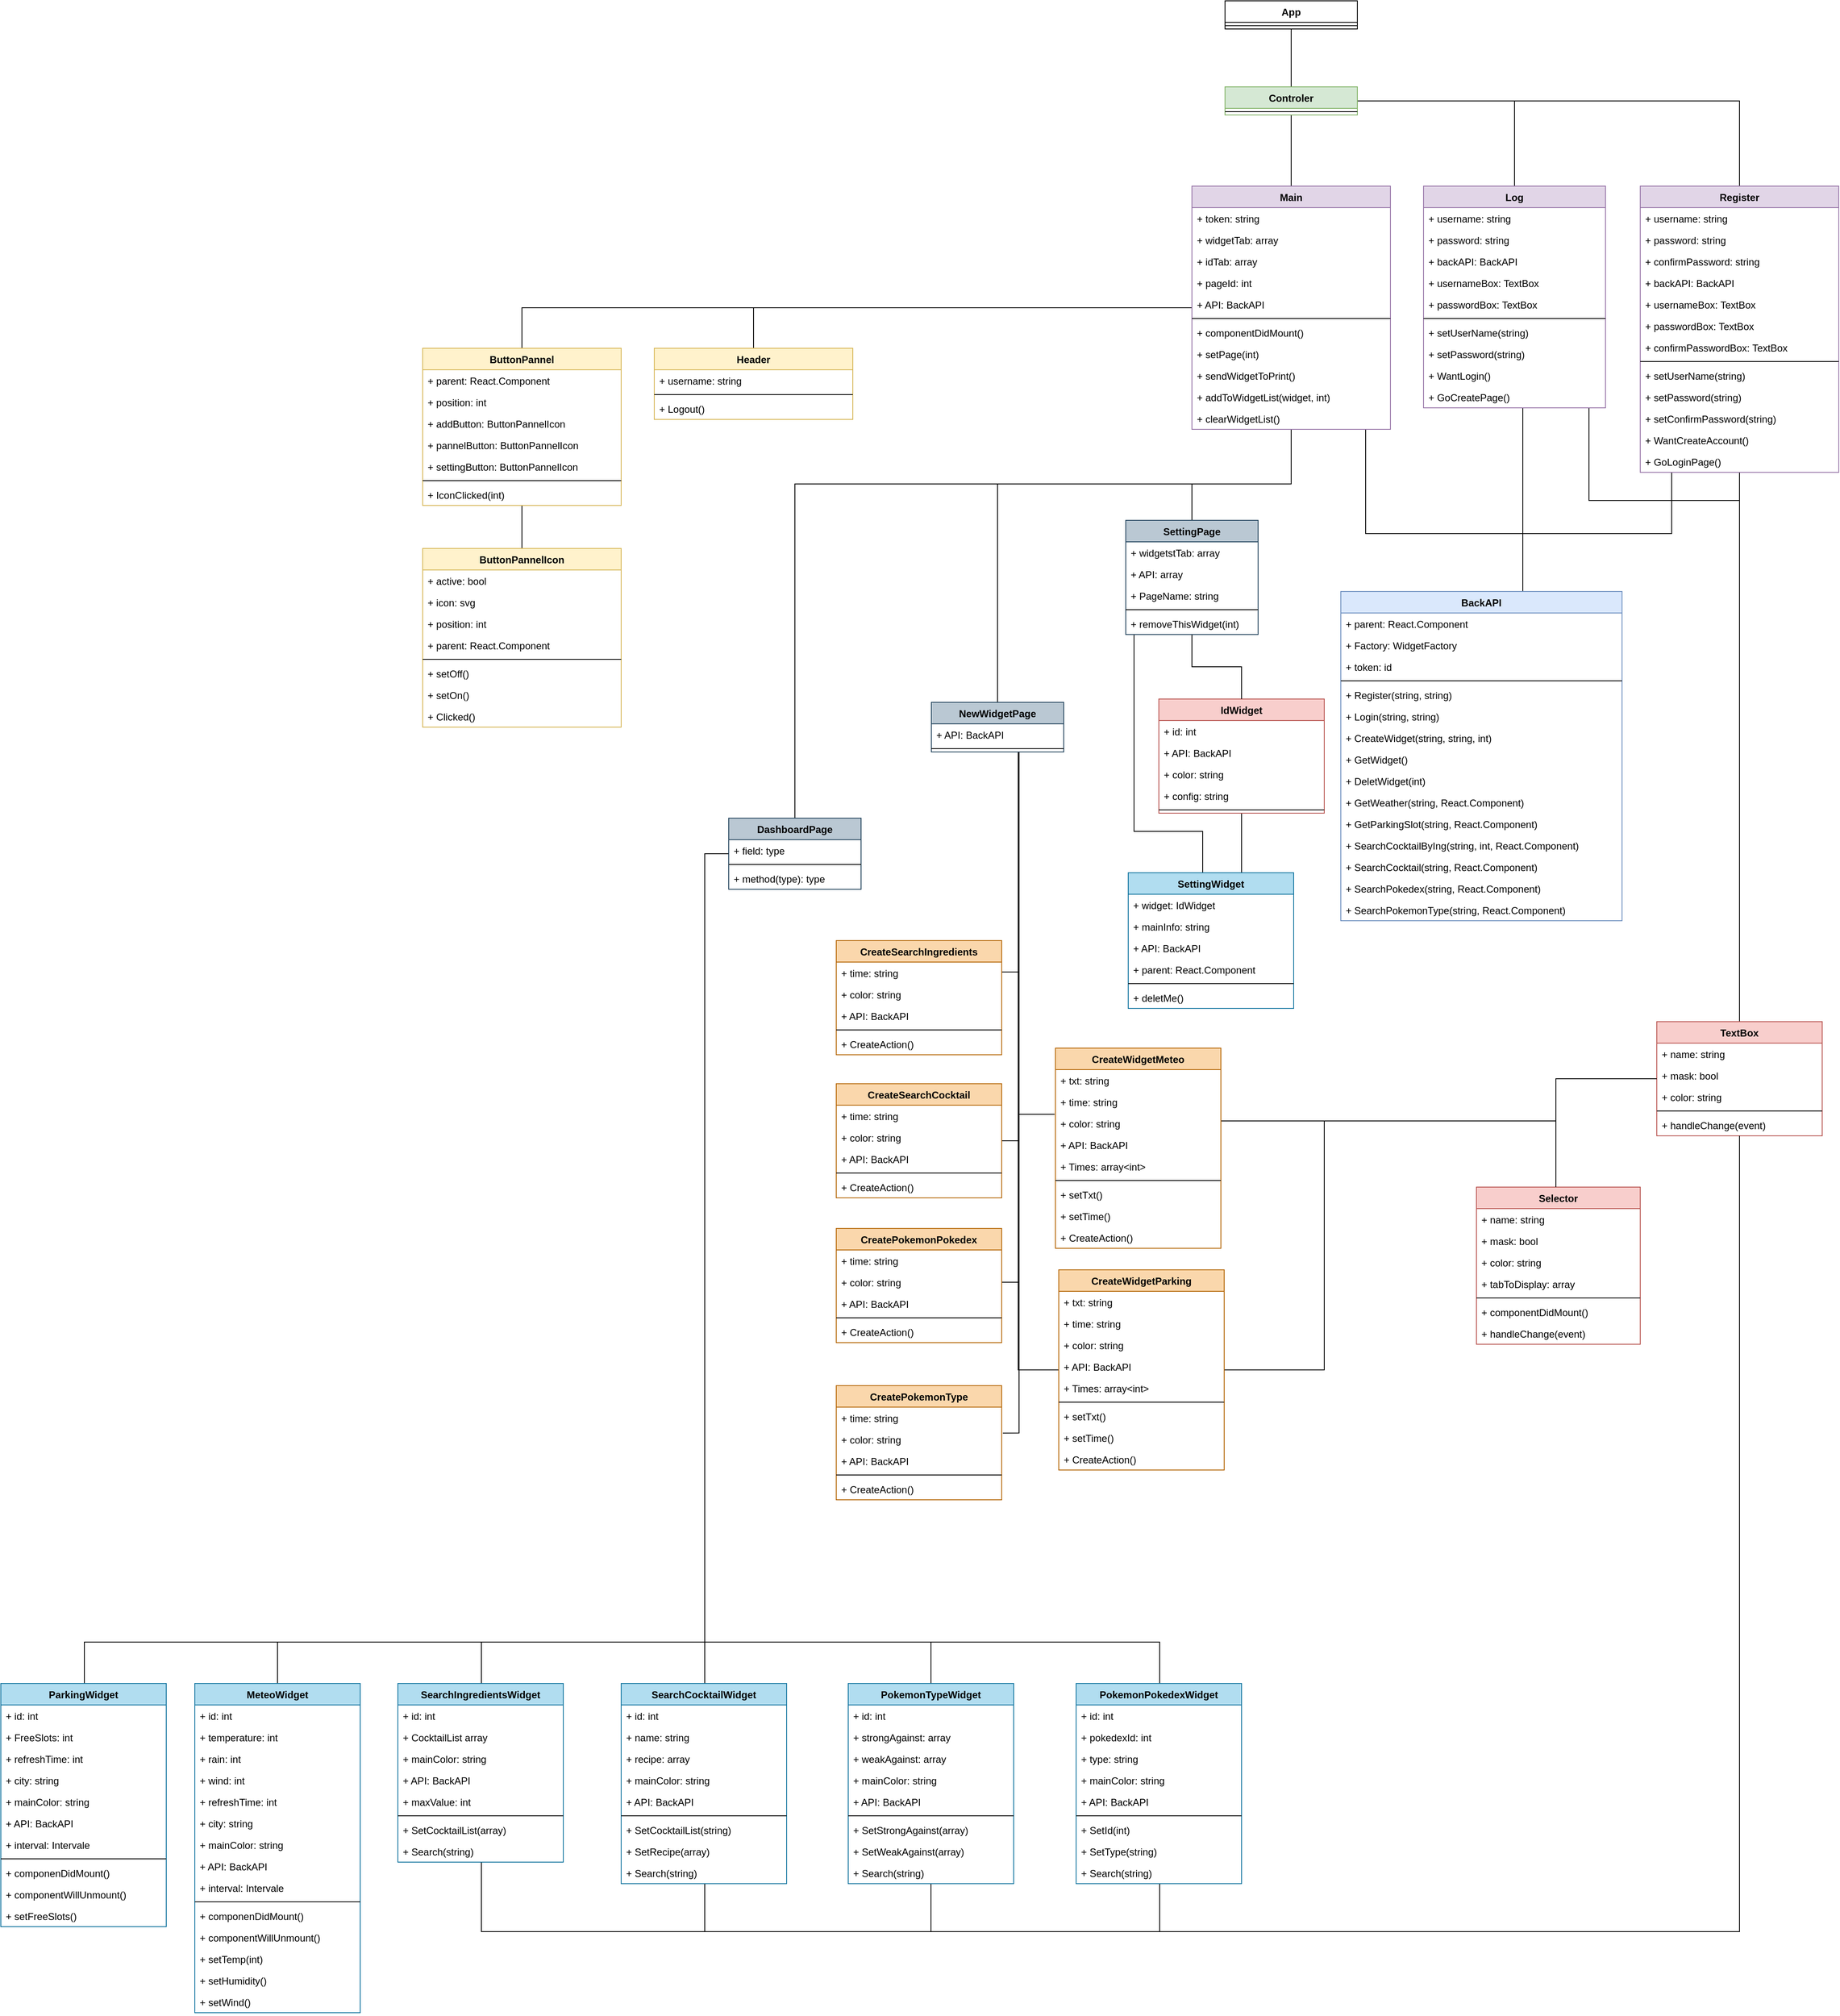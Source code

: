 <mxfile version="12.2.6" type="device" pages="1"><diagram id="QLlAv2YqbRcuguSwRxiK" name="Page-1"><mxGraphModel dx="2866" dy="1883" grid="1" gridSize="10" guides="1" tooltips="1" connect="1" arrows="1" fold="1" page="1" pageScale="1" pageWidth="827" pageHeight="1169" math="0" shadow="0"><root><mxCell id="0"/><mxCell id="1" parent="0"/><mxCell id="58kVrXHBUUBh7Cb3V6rS-21" style="edgeStyle=orthogonalEdgeStyle;rounded=0;orthogonalLoop=1;jettySize=auto;html=1;endArrow=none;endFill=0;" edge="1" parent="1" source="58kVrXHBUUBh7Cb3V6rS-1" target="58kVrXHBUUBh7Cb3V6rS-5"><mxGeometry relative="1" as="geometry"/></mxCell><mxCell id="58kVrXHBUUBh7Cb3V6rS-1" value="App" style="swimlane;fontStyle=1;align=center;verticalAlign=top;childLayout=stackLayout;horizontal=1;startSize=26;horizontalStack=0;resizeParent=1;resizeParentMax=0;resizeLast=0;collapsible=1;marginBottom=0;" vertex="1" parent="1"><mxGeometry x="340" y="86" width="160" height="34" as="geometry"/></mxCell><mxCell id="58kVrXHBUUBh7Cb3V6rS-3" value="" style="line;strokeWidth=1;fillColor=none;align=left;verticalAlign=middle;spacingTop=-1;spacingLeft=3;spacingRight=3;rotatable=0;labelPosition=right;points=[];portConstraint=eastwest;" vertex="1" parent="58kVrXHBUUBh7Cb3V6rS-1"><mxGeometry y="26" width="160" height="8" as="geometry"/></mxCell><mxCell id="58kVrXHBUUBh7Cb3V6rS-22" style="edgeStyle=orthogonalEdgeStyle;rounded=0;orthogonalLoop=1;jettySize=auto;html=1;endArrow=none;endFill=0;" edge="1" parent="1" source="58kVrXHBUUBh7Cb3V6rS-5" target="58kVrXHBUUBh7Cb3V6rS-9"><mxGeometry relative="1" as="geometry"/></mxCell><mxCell id="58kVrXHBUUBh7Cb3V6rS-23" style="edgeStyle=orthogonalEdgeStyle;rounded=0;orthogonalLoop=1;jettySize=auto;html=1;endArrow=none;endFill=0;" edge="1" parent="1" source="58kVrXHBUUBh7Cb3V6rS-5" target="58kVrXHBUUBh7Cb3V6rS-13"><mxGeometry relative="1" as="geometry"/></mxCell><mxCell id="58kVrXHBUUBh7Cb3V6rS-24" style="edgeStyle=orthogonalEdgeStyle;rounded=0;orthogonalLoop=1;jettySize=auto;html=1;endArrow=none;endFill=0;" edge="1" parent="1" source="58kVrXHBUUBh7Cb3V6rS-5" target="58kVrXHBUUBh7Cb3V6rS-17"><mxGeometry relative="1" as="geometry"/></mxCell><mxCell id="58kVrXHBUUBh7Cb3V6rS-5" value="Controler" style="swimlane;fontStyle=1;align=center;verticalAlign=top;childLayout=stackLayout;horizontal=1;startSize=26;horizontalStack=0;resizeParent=1;resizeParentMax=0;resizeLast=0;collapsible=1;marginBottom=0;fillColor=#d5e8d4;strokeColor=#82b366;" vertex="1" parent="1"><mxGeometry x="340" y="190" width="160" height="34" as="geometry"/></mxCell><mxCell id="58kVrXHBUUBh7Cb3V6rS-7" value="" style="line;strokeWidth=1;fillColor=none;align=left;verticalAlign=middle;spacingTop=-1;spacingLeft=3;spacingRight=3;rotatable=0;labelPosition=right;points=[];portConstraint=eastwest;" vertex="1" parent="58kVrXHBUUBh7Cb3V6rS-5"><mxGeometry y="26" width="160" height="8" as="geometry"/></mxCell><mxCell id="58kVrXHBUUBh7Cb3V6rS-98" style="edgeStyle=orthogonalEdgeStyle;rounded=0;orthogonalLoop=1;jettySize=auto;html=1;endArrow=none;endFill=0;" edge="1" parent="1" source="58kVrXHBUUBh7Cb3V6rS-9" target="58kVrXHBUUBh7Cb3V6rS-88"><mxGeometry relative="1" as="geometry"><Array as="points"><mxPoint x="510" y="730"/><mxPoint x="700" y="730"/></Array></mxGeometry></mxCell><mxCell id="58kVrXHBUUBh7Cb3V6rS-125" style="edgeStyle=orthogonalEdgeStyle;rounded=0;orthogonalLoop=1;jettySize=auto;html=1;entryX=0.5;entryY=0;entryDx=0;entryDy=0;endArrow=none;endFill=0;" edge="1" parent="1" source="58kVrXHBUUBh7Cb3V6rS-9" target="58kVrXHBUUBh7Cb3V6rS-101"><mxGeometry relative="1" as="geometry"/></mxCell><mxCell id="58kVrXHBUUBh7Cb3V6rS-126" style="edgeStyle=orthogonalEdgeStyle;rounded=0;orthogonalLoop=1;jettySize=auto;html=1;entryX=0.5;entryY=0;entryDx=0;entryDy=0;endArrow=none;endFill=0;" edge="1" parent="1" source="58kVrXHBUUBh7Cb3V6rS-9" target="58kVrXHBUUBh7Cb3V6rS-113"><mxGeometry relative="1" as="geometry"/></mxCell><mxCell id="58kVrXHBUUBh7Cb3V6rS-169" style="edgeStyle=orthogonalEdgeStyle;rounded=0;orthogonalLoop=1;jettySize=auto;html=1;entryX=0.5;entryY=0;entryDx=0;entryDy=0;endArrow=none;endFill=0;" edge="1" parent="1" source="58kVrXHBUUBh7Cb3V6rS-9" target="58kVrXHBUUBh7Cb3V6rS-165"><mxGeometry relative="1" as="geometry"><Array as="points"><mxPoint x="420" y="670"/><mxPoint x="300" y="670"/></Array></mxGeometry></mxCell><mxCell id="58kVrXHBUUBh7Cb3V6rS-170" style="edgeStyle=orthogonalEdgeStyle;rounded=0;orthogonalLoop=1;jettySize=auto;html=1;entryX=0.5;entryY=0;entryDx=0;entryDy=0;endArrow=none;endFill=0;" edge="1" parent="1" source="58kVrXHBUUBh7Cb3V6rS-9" target="58kVrXHBUUBh7Cb3V6rS-161"><mxGeometry relative="1" as="geometry"><Array as="points"><mxPoint x="420" y="670"/><mxPoint x="65" y="670"/></Array></mxGeometry></mxCell><mxCell id="58kVrXHBUUBh7Cb3V6rS-171" style="edgeStyle=orthogonalEdgeStyle;rounded=0;orthogonalLoop=1;jettySize=auto;html=1;entryX=0.5;entryY=0;entryDx=0;entryDy=0;endArrow=none;endFill=0;" edge="1" parent="1" source="58kVrXHBUUBh7Cb3V6rS-9" target="58kVrXHBUUBh7Cb3V6rS-157"><mxGeometry relative="1" as="geometry"><Array as="points"><mxPoint x="420" y="670"/><mxPoint x="-180" y="670"/></Array></mxGeometry></mxCell><mxCell id="58kVrXHBUUBh7Cb3V6rS-9" value="Main" style="swimlane;fontStyle=1;align=center;verticalAlign=top;childLayout=stackLayout;horizontal=1;startSize=26;horizontalStack=0;resizeParent=1;resizeParentMax=0;resizeLast=0;collapsible=1;marginBottom=0;fillColor=#e1d5e7;strokeColor=#9673a6;" vertex="1" parent="1"><mxGeometry x="300" y="310" width="240" height="294" as="geometry"/></mxCell><mxCell id="58kVrXHBUUBh7Cb3V6rS-10" value="+ token: string" style="text;strokeColor=none;fillColor=none;align=left;verticalAlign=top;spacingLeft=4;spacingRight=4;overflow=hidden;rotatable=0;points=[[0,0.5],[1,0.5]];portConstraint=eastwest;" vertex="1" parent="58kVrXHBUUBh7Cb3V6rS-9"><mxGeometry y="26" width="240" height="26" as="geometry"/></mxCell><mxCell id="58kVrXHBUUBh7Cb3V6rS-84" value="+ widgetTab: array" style="text;strokeColor=none;fillColor=none;align=left;verticalAlign=top;spacingLeft=4;spacingRight=4;overflow=hidden;rotatable=0;points=[[0,0.5],[1,0.5]];portConstraint=eastwest;" vertex="1" parent="58kVrXHBUUBh7Cb3V6rS-9"><mxGeometry y="52" width="240" height="26" as="geometry"/></mxCell><mxCell id="58kVrXHBUUBh7Cb3V6rS-85" value="+ idTab: array" style="text;strokeColor=none;fillColor=none;align=left;verticalAlign=top;spacingLeft=4;spacingRight=4;overflow=hidden;rotatable=0;points=[[0,0.5],[1,0.5]];portConstraint=eastwest;" vertex="1" parent="58kVrXHBUUBh7Cb3V6rS-9"><mxGeometry y="78" width="240" height="26" as="geometry"/></mxCell><mxCell id="58kVrXHBUUBh7Cb3V6rS-86" value="+ pageId: int" style="text;strokeColor=none;fillColor=none;align=left;verticalAlign=top;spacingLeft=4;spacingRight=4;overflow=hidden;rotatable=0;points=[[0,0.5],[1,0.5]];portConstraint=eastwest;" vertex="1" parent="58kVrXHBUUBh7Cb3V6rS-9"><mxGeometry y="104" width="240" height="26" as="geometry"/></mxCell><mxCell id="58kVrXHBUUBh7Cb3V6rS-87" value="+ API: BackAPI" style="text;strokeColor=none;fillColor=none;align=left;verticalAlign=top;spacingLeft=4;spacingRight=4;overflow=hidden;rotatable=0;points=[[0,0.5],[1,0.5]];portConstraint=eastwest;" vertex="1" parent="58kVrXHBUUBh7Cb3V6rS-9"><mxGeometry y="130" width="240" height="26" as="geometry"/></mxCell><mxCell id="58kVrXHBUUBh7Cb3V6rS-11" value="" style="line;strokeWidth=1;fillColor=none;align=left;verticalAlign=middle;spacingTop=-1;spacingLeft=3;spacingRight=3;rotatable=0;labelPosition=right;points=[];portConstraint=eastwest;" vertex="1" parent="58kVrXHBUUBh7Cb3V6rS-9"><mxGeometry y="156" width="240" height="8" as="geometry"/></mxCell><mxCell id="58kVrXHBUUBh7Cb3V6rS-12" value="+ componentDidMount()" style="text;strokeColor=none;fillColor=none;align=left;verticalAlign=top;spacingLeft=4;spacingRight=4;overflow=hidden;rotatable=0;points=[[0,0.5],[1,0.5]];portConstraint=eastwest;" vertex="1" parent="58kVrXHBUUBh7Cb3V6rS-9"><mxGeometry y="164" width="240" height="26" as="geometry"/></mxCell><mxCell id="58kVrXHBUUBh7Cb3V6rS-94" value="+ setPage(int)" style="text;strokeColor=none;fillColor=none;align=left;verticalAlign=top;spacingLeft=4;spacingRight=4;overflow=hidden;rotatable=0;points=[[0,0.5],[1,0.5]];portConstraint=eastwest;" vertex="1" parent="58kVrXHBUUBh7Cb3V6rS-9"><mxGeometry y="190" width="240" height="26" as="geometry"/></mxCell><mxCell id="58kVrXHBUUBh7Cb3V6rS-95" value="+ sendWidgetToPrint()" style="text;strokeColor=none;fillColor=none;align=left;verticalAlign=top;spacingLeft=4;spacingRight=4;overflow=hidden;rotatable=0;points=[[0,0.5],[1,0.5]];portConstraint=eastwest;" vertex="1" parent="58kVrXHBUUBh7Cb3V6rS-9"><mxGeometry y="216" width="240" height="26" as="geometry"/></mxCell><mxCell id="58kVrXHBUUBh7Cb3V6rS-96" value="+ addToWidgetList(widget, int)" style="text;strokeColor=none;fillColor=none;align=left;verticalAlign=top;spacingLeft=4;spacingRight=4;overflow=hidden;rotatable=0;points=[[0,0.5],[1,0.5]];portConstraint=eastwest;" vertex="1" parent="58kVrXHBUUBh7Cb3V6rS-9"><mxGeometry y="242" width="240" height="26" as="geometry"/></mxCell><mxCell id="58kVrXHBUUBh7Cb3V6rS-97" value="+ clearWidgetList()" style="text;strokeColor=none;fillColor=none;align=left;verticalAlign=top;spacingLeft=4;spacingRight=4;overflow=hidden;rotatable=0;points=[[0,0.5],[1,0.5]];portConstraint=eastwest;" vertex="1" parent="58kVrXHBUUBh7Cb3V6rS-9"><mxGeometry y="268" width="240" height="26" as="geometry"/></mxCell><mxCell id="58kVrXHBUUBh7Cb3V6rS-75" style="edgeStyle=orthogonalEdgeStyle;rounded=0;orthogonalLoop=1;jettySize=auto;html=1;endArrow=none;endFill=0;" edge="1" parent="1" source="58kVrXHBUUBh7Cb3V6rS-13" target="58kVrXHBUUBh7Cb3V6rS-46"><mxGeometry relative="1" as="geometry"><Array as="points"><mxPoint x="780" y="690"/><mxPoint x="962" y="690"/></Array></mxGeometry></mxCell><mxCell id="58kVrXHBUUBh7Cb3V6rS-99" style="edgeStyle=orthogonalEdgeStyle;rounded=0;orthogonalLoop=1;jettySize=auto;html=1;endArrow=none;endFill=0;" edge="1" parent="1" source="58kVrXHBUUBh7Cb3V6rS-13" target="58kVrXHBUUBh7Cb3V6rS-88"><mxGeometry relative="1" as="geometry"><Array as="points"><mxPoint x="700" y="610"/><mxPoint x="700" y="610"/></Array></mxGeometry></mxCell><mxCell id="58kVrXHBUUBh7Cb3V6rS-13" value="Log" style="swimlane;fontStyle=1;align=center;verticalAlign=top;childLayout=stackLayout;horizontal=1;startSize=26;horizontalStack=0;resizeParent=1;resizeParentMax=0;resizeLast=0;collapsible=1;marginBottom=0;fillColor=#e1d5e7;strokeColor=#9673a6;" vertex="1" parent="1"><mxGeometry x="580" y="310" width="220" height="268" as="geometry"/></mxCell><mxCell id="58kVrXHBUUBh7Cb3V6rS-14" value="+ username: string" style="text;strokeColor=none;fillColor=none;align=left;verticalAlign=top;spacingLeft=4;spacingRight=4;overflow=hidden;rotatable=0;points=[[0,0.5],[1,0.5]];portConstraint=eastwest;" vertex="1" parent="58kVrXHBUUBh7Cb3V6rS-13"><mxGeometry y="26" width="220" height="26" as="geometry"/></mxCell><mxCell id="58kVrXHBUUBh7Cb3V6rS-25" value="+ password: string" style="text;strokeColor=none;fillColor=none;align=left;verticalAlign=top;spacingLeft=4;spacingRight=4;overflow=hidden;rotatable=0;points=[[0,0.5],[1,0.5]];portConstraint=eastwest;" vertex="1" parent="58kVrXHBUUBh7Cb3V6rS-13"><mxGeometry y="52" width="220" height="26" as="geometry"/></mxCell><mxCell id="58kVrXHBUUBh7Cb3V6rS-26" value="+ backAPI: BackAPI" style="text;strokeColor=none;fillColor=none;align=left;verticalAlign=top;spacingLeft=4;spacingRight=4;overflow=hidden;rotatable=0;points=[[0,0.5],[1,0.5]];portConstraint=eastwest;" vertex="1" parent="58kVrXHBUUBh7Cb3V6rS-13"><mxGeometry y="78" width="220" height="26" as="geometry"/></mxCell><mxCell id="58kVrXHBUUBh7Cb3V6rS-29" value="+ usernameBox: TextBox" style="text;strokeColor=none;fillColor=none;align=left;verticalAlign=top;spacingLeft=4;spacingRight=4;overflow=hidden;rotatable=0;points=[[0,0.5],[1,0.5]];portConstraint=eastwest;" vertex="1" parent="58kVrXHBUUBh7Cb3V6rS-13"><mxGeometry y="104" width="220" height="26" as="geometry"/></mxCell><mxCell id="58kVrXHBUUBh7Cb3V6rS-30" value="+ passwordBox: TextBox" style="text;strokeColor=none;fillColor=none;align=left;verticalAlign=top;spacingLeft=4;spacingRight=4;overflow=hidden;rotatable=0;points=[[0,0.5],[1,0.5]];portConstraint=eastwest;" vertex="1" parent="58kVrXHBUUBh7Cb3V6rS-13"><mxGeometry y="130" width="220" height="26" as="geometry"/></mxCell><mxCell id="58kVrXHBUUBh7Cb3V6rS-15" value="" style="line;strokeWidth=1;fillColor=none;align=left;verticalAlign=middle;spacingTop=-1;spacingLeft=3;spacingRight=3;rotatable=0;labelPosition=right;points=[];portConstraint=eastwest;" vertex="1" parent="58kVrXHBUUBh7Cb3V6rS-13"><mxGeometry y="156" width="220" height="8" as="geometry"/></mxCell><mxCell id="58kVrXHBUUBh7Cb3V6rS-16" value="+ setUserName(string)" style="text;strokeColor=none;fillColor=none;align=left;verticalAlign=top;spacingLeft=4;spacingRight=4;overflow=hidden;rotatable=0;points=[[0,0.5],[1,0.5]];portConstraint=eastwest;" vertex="1" parent="58kVrXHBUUBh7Cb3V6rS-13"><mxGeometry y="164" width="220" height="26" as="geometry"/></mxCell><mxCell id="58kVrXHBUUBh7Cb3V6rS-31" value="+ setPassword(string)" style="text;strokeColor=none;fillColor=none;align=left;verticalAlign=top;spacingLeft=4;spacingRight=4;overflow=hidden;rotatable=0;points=[[0,0.5],[1,0.5]];portConstraint=eastwest;" vertex="1" parent="58kVrXHBUUBh7Cb3V6rS-13"><mxGeometry y="190" width="220" height="26" as="geometry"/></mxCell><mxCell id="58kVrXHBUUBh7Cb3V6rS-32" value="+ WantLogin()" style="text;strokeColor=none;fillColor=none;align=left;verticalAlign=top;spacingLeft=4;spacingRight=4;overflow=hidden;rotatable=0;points=[[0,0.5],[1,0.5]];portConstraint=eastwest;" vertex="1" parent="58kVrXHBUUBh7Cb3V6rS-13"><mxGeometry y="216" width="220" height="26" as="geometry"/></mxCell><mxCell id="58kVrXHBUUBh7Cb3V6rS-33" value="+ GoCreatePage()" style="text;strokeColor=none;fillColor=none;align=left;verticalAlign=top;spacingLeft=4;spacingRight=4;overflow=hidden;rotatable=0;points=[[0,0.5],[1,0.5]];portConstraint=eastwest;" vertex="1" parent="58kVrXHBUUBh7Cb3V6rS-13"><mxGeometry y="242" width="220" height="26" as="geometry"/></mxCell><mxCell id="58kVrXHBUUBh7Cb3V6rS-53" style="edgeStyle=orthogonalEdgeStyle;rounded=0;orthogonalLoop=1;jettySize=auto;html=1;endArrow=none;endFill=0;" edge="1" parent="1" source="58kVrXHBUUBh7Cb3V6rS-17" target="58kVrXHBUUBh7Cb3V6rS-46"><mxGeometry relative="1" as="geometry"/></mxCell><mxCell id="58kVrXHBUUBh7Cb3V6rS-100" style="edgeStyle=orthogonalEdgeStyle;rounded=0;orthogonalLoop=1;jettySize=auto;html=1;entryX=0.5;entryY=0;entryDx=0;entryDy=0;endArrow=none;endFill=0;" edge="1" parent="1" source="58kVrXHBUUBh7Cb3V6rS-17" target="58kVrXHBUUBh7Cb3V6rS-88"><mxGeometry relative="1" as="geometry"><Array as="points"><mxPoint x="880" y="730"/><mxPoint x="700" y="730"/></Array></mxGeometry></mxCell><mxCell id="58kVrXHBUUBh7Cb3V6rS-17" value="Register" style="swimlane;fontStyle=1;align=center;verticalAlign=top;childLayout=stackLayout;horizontal=1;startSize=26;horizontalStack=0;resizeParent=1;resizeParentMax=0;resizeLast=0;collapsible=1;marginBottom=0;fillColor=#e1d5e7;strokeColor=#9673a6;" vertex="1" parent="1"><mxGeometry x="842" y="310" width="240" height="346" as="geometry"/></mxCell><mxCell id="58kVrXHBUUBh7Cb3V6rS-34" value="+ username: string" style="text;strokeColor=none;fillColor=none;align=left;verticalAlign=top;spacingLeft=4;spacingRight=4;overflow=hidden;rotatable=0;points=[[0,0.5],[1,0.5]];portConstraint=eastwest;" vertex="1" parent="58kVrXHBUUBh7Cb3V6rS-17"><mxGeometry y="26" width="240" height="26" as="geometry"/></mxCell><mxCell id="58kVrXHBUUBh7Cb3V6rS-35" value="+ password: string" style="text;strokeColor=none;fillColor=none;align=left;verticalAlign=top;spacingLeft=4;spacingRight=4;overflow=hidden;rotatable=0;points=[[0,0.5],[1,0.5]];portConstraint=eastwest;" vertex="1" parent="58kVrXHBUUBh7Cb3V6rS-17"><mxGeometry y="52" width="240" height="26" as="geometry"/></mxCell><mxCell id="58kVrXHBUUBh7Cb3V6rS-36" value="+ confirmPassword: string" style="text;strokeColor=none;fillColor=none;align=left;verticalAlign=top;spacingLeft=4;spacingRight=4;overflow=hidden;rotatable=0;points=[[0,0.5],[1,0.5]];portConstraint=eastwest;" vertex="1" parent="58kVrXHBUUBh7Cb3V6rS-17"><mxGeometry y="78" width="240" height="26" as="geometry"/></mxCell><mxCell id="58kVrXHBUUBh7Cb3V6rS-37" value="+ backAPI: BackAPI" style="text;strokeColor=none;fillColor=none;align=left;verticalAlign=top;spacingLeft=4;spacingRight=4;overflow=hidden;rotatable=0;points=[[0,0.5],[1,0.5]];portConstraint=eastwest;" vertex="1" parent="58kVrXHBUUBh7Cb3V6rS-17"><mxGeometry y="104" width="240" height="26" as="geometry"/></mxCell><mxCell id="58kVrXHBUUBh7Cb3V6rS-38" value="+ usernameBox: TextBox" style="text;strokeColor=none;fillColor=none;align=left;verticalAlign=top;spacingLeft=4;spacingRight=4;overflow=hidden;rotatable=0;points=[[0,0.5],[1,0.5]];portConstraint=eastwest;" vertex="1" parent="58kVrXHBUUBh7Cb3V6rS-17"><mxGeometry y="130" width="240" height="26" as="geometry"/></mxCell><mxCell id="58kVrXHBUUBh7Cb3V6rS-40" value="+ passwordBox: TextBox" style="text;strokeColor=none;fillColor=none;align=left;verticalAlign=top;spacingLeft=4;spacingRight=4;overflow=hidden;rotatable=0;points=[[0,0.5],[1,0.5]];portConstraint=eastwest;" vertex="1" parent="58kVrXHBUUBh7Cb3V6rS-17"><mxGeometry y="156" width="240" height="26" as="geometry"/></mxCell><mxCell id="58kVrXHBUUBh7Cb3V6rS-39" value="+ confirmPasswordBox: TextBox" style="text;strokeColor=none;fillColor=none;align=left;verticalAlign=top;spacingLeft=4;spacingRight=4;overflow=hidden;rotatable=0;points=[[0,0.5],[1,0.5]];portConstraint=eastwest;" vertex="1" parent="58kVrXHBUUBh7Cb3V6rS-17"><mxGeometry y="182" width="240" height="26" as="geometry"/></mxCell><mxCell id="58kVrXHBUUBh7Cb3V6rS-19" value="" style="line;strokeWidth=1;fillColor=none;align=left;verticalAlign=middle;spacingTop=-1;spacingLeft=3;spacingRight=3;rotatable=0;labelPosition=right;points=[];portConstraint=eastwest;" vertex="1" parent="58kVrXHBUUBh7Cb3V6rS-17"><mxGeometry y="208" width="240" height="8" as="geometry"/></mxCell><mxCell id="58kVrXHBUUBh7Cb3V6rS-41" value="+ setUserName(string)" style="text;strokeColor=none;fillColor=none;align=left;verticalAlign=top;spacingLeft=4;spacingRight=4;overflow=hidden;rotatable=0;points=[[0,0.5],[1,0.5]];portConstraint=eastwest;" vertex="1" parent="58kVrXHBUUBh7Cb3V6rS-17"><mxGeometry y="216" width="240" height="26" as="geometry"/></mxCell><mxCell id="58kVrXHBUUBh7Cb3V6rS-42" value="+ setPassword(string)" style="text;strokeColor=none;fillColor=none;align=left;verticalAlign=top;spacingLeft=4;spacingRight=4;overflow=hidden;rotatable=0;points=[[0,0.5],[1,0.5]];portConstraint=eastwest;" vertex="1" parent="58kVrXHBUUBh7Cb3V6rS-17"><mxGeometry y="242" width="240" height="26" as="geometry"/></mxCell><mxCell id="58kVrXHBUUBh7Cb3V6rS-43" value="+ setConfirmPassword(string)" style="text;strokeColor=none;fillColor=none;align=left;verticalAlign=top;spacingLeft=4;spacingRight=4;overflow=hidden;rotatable=0;points=[[0,0.5],[1,0.5]];portConstraint=eastwest;" vertex="1" parent="58kVrXHBUUBh7Cb3V6rS-17"><mxGeometry y="268" width="240" height="26" as="geometry"/></mxCell><mxCell id="58kVrXHBUUBh7Cb3V6rS-44" value="+ WantCreateAccount()" style="text;strokeColor=none;fillColor=none;align=left;verticalAlign=top;spacingLeft=4;spacingRight=4;overflow=hidden;rotatable=0;points=[[0,0.5],[1,0.5]];portConstraint=eastwest;" vertex="1" parent="58kVrXHBUUBh7Cb3V6rS-17"><mxGeometry y="294" width="240" height="26" as="geometry"/></mxCell><mxCell id="58kVrXHBUUBh7Cb3V6rS-45" value="+ GoLoginPage()" style="text;strokeColor=none;fillColor=none;align=left;verticalAlign=top;spacingLeft=4;spacingRight=4;overflow=hidden;rotatable=0;points=[[0,0.5],[1,0.5]];portConstraint=eastwest;" vertex="1" parent="58kVrXHBUUBh7Cb3V6rS-17"><mxGeometry y="320" width="240" height="26" as="geometry"/></mxCell><mxCell id="58kVrXHBUUBh7Cb3V6rS-46" value="TextBox" style="swimlane;fontStyle=1;align=center;verticalAlign=top;childLayout=stackLayout;horizontal=1;startSize=26;horizontalStack=0;resizeParent=1;resizeParentMax=0;resizeLast=0;collapsible=1;marginBottom=0;fillColor=#f8cecc;strokeColor=#b85450;" vertex="1" parent="1"><mxGeometry x="862" y="1320" width="200" height="138" as="geometry"/></mxCell><mxCell id="58kVrXHBUUBh7Cb3V6rS-47" value="+ name: string" style="text;strokeColor=none;fillColor=none;align=left;verticalAlign=top;spacingLeft=4;spacingRight=4;overflow=hidden;rotatable=0;points=[[0,0.5],[1,0.5]];portConstraint=eastwest;" vertex="1" parent="58kVrXHBUUBh7Cb3V6rS-46"><mxGeometry y="26" width="200" height="26" as="geometry"/></mxCell><mxCell id="58kVrXHBUUBh7Cb3V6rS-50" value="+ mask: bool" style="text;strokeColor=none;fillColor=none;align=left;verticalAlign=top;spacingLeft=4;spacingRight=4;overflow=hidden;rotatable=0;points=[[0,0.5],[1,0.5]];portConstraint=eastwest;" vertex="1" parent="58kVrXHBUUBh7Cb3V6rS-46"><mxGeometry y="52" width="200" height="26" as="geometry"/></mxCell><mxCell id="58kVrXHBUUBh7Cb3V6rS-63" value="+ color: string" style="text;strokeColor=none;fillColor=none;align=left;verticalAlign=top;spacingLeft=4;spacingRight=4;overflow=hidden;rotatable=0;points=[[0,0.5],[1,0.5]];portConstraint=eastwest;" vertex="1" parent="58kVrXHBUUBh7Cb3V6rS-46"><mxGeometry y="78" width="200" height="26" as="geometry"/></mxCell><mxCell id="58kVrXHBUUBh7Cb3V6rS-48" value="" style="line;strokeWidth=1;fillColor=none;align=left;verticalAlign=middle;spacingTop=-1;spacingLeft=3;spacingRight=3;rotatable=0;labelPosition=right;points=[];portConstraint=eastwest;" vertex="1" parent="58kVrXHBUUBh7Cb3V6rS-46"><mxGeometry y="104" width="200" height="8" as="geometry"/></mxCell><mxCell id="58kVrXHBUUBh7Cb3V6rS-49" value="+ handleChange(event)" style="text;strokeColor=none;fillColor=none;align=left;verticalAlign=top;spacingLeft=4;spacingRight=4;overflow=hidden;rotatable=0;points=[[0,0.5],[1,0.5]];portConstraint=eastwest;" vertex="1" parent="58kVrXHBUUBh7Cb3V6rS-46"><mxGeometry y="112" width="200" height="26" as="geometry"/></mxCell><mxCell id="58kVrXHBUUBh7Cb3V6rS-57" value="Selector" style="swimlane;fontStyle=1;align=center;verticalAlign=top;childLayout=stackLayout;horizontal=1;startSize=26;horizontalStack=0;resizeParent=1;resizeParentMax=0;resizeLast=0;collapsible=1;marginBottom=0;fillColor=#f8cecc;strokeColor=#b85450;" vertex="1" parent="1"><mxGeometry x="644" y="1520" width="198" height="190" as="geometry"/></mxCell><mxCell id="58kVrXHBUUBh7Cb3V6rS-58" value="+ name: string" style="text;strokeColor=none;fillColor=none;align=left;verticalAlign=top;spacingLeft=4;spacingRight=4;overflow=hidden;rotatable=0;points=[[0,0.5],[1,0.5]];portConstraint=eastwest;" vertex="1" parent="58kVrXHBUUBh7Cb3V6rS-57"><mxGeometry y="26" width="198" height="26" as="geometry"/></mxCell><mxCell id="58kVrXHBUUBh7Cb3V6rS-59" value="+ mask: bool" style="text;strokeColor=none;fillColor=none;align=left;verticalAlign=top;spacingLeft=4;spacingRight=4;overflow=hidden;rotatable=0;points=[[0,0.5],[1,0.5]];portConstraint=eastwest;" vertex="1" parent="58kVrXHBUUBh7Cb3V6rS-57"><mxGeometry y="52" width="198" height="26" as="geometry"/></mxCell><mxCell id="58kVrXHBUUBh7Cb3V6rS-65" value="+ color: string" style="text;strokeColor=none;fillColor=none;align=left;verticalAlign=top;spacingLeft=4;spacingRight=4;overflow=hidden;rotatable=0;points=[[0,0.5],[1,0.5]];portConstraint=eastwest;" vertex="1" parent="58kVrXHBUUBh7Cb3V6rS-57"><mxGeometry y="78" width="198" height="26" as="geometry"/></mxCell><mxCell id="58kVrXHBUUBh7Cb3V6rS-73" value="+ tabToDisplay: array" style="text;strokeColor=none;fillColor=none;align=left;verticalAlign=top;spacingLeft=4;spacingRight=4;overflow=hidden;rotatable=0;points=[[0,0.5],[1,0.5]];portConstraint=eastwest;" vertex="1" parent="58kVrXHBUUBh7Cb3V6rS-57"><mxGeometry y="104" width="198" height="26" as="geometry"/></mxCell><mxCell id="58kVrXHBUUBh7Cb3V6rS-60" value="" style="line;strokeWidth=1;fillColor=none;align=left;verticalAlign=middle;spacingTop=-1;spacingLeft=3;spacingRight=3;rotatable=0;labelPosition=right;points=[];portConstraint=eastwest;" vertex="1" parent="58kVrXHBUUBh7Cb3V6rS-57"><mxGeometry y="130" width="198" height="8" as="geometry"/></mxCell><mxCell id="58kVrXHBUUBh7Cb3V6rS-61" value="+ componentDidMount()" style="text;strokeColor=none;fillColor=none;align=left;verticalAlign=top;spacingLeft=4;spacingRight=4;overflow=hidden;rotatable=0;points=[[0,0.5],[1,0.5]];portConstraint=eastwest;" vertex="1" parent="58kVrXHBUUBh7Cb3V6rS-57"><mxGeometry y="138" width="198" height="26" as="geometry"/></mxCell><mxCell id="58kVrXHBUUBh7Cb3V6rS-62" value="+ handleChange(event)" style="text;strokeColor=none;fillColor=none;align=left;verticalAlign=top;spacingLeft=4;spacingRight=4;overflow=hidden;rotatable=0;points=[[0,0.5],[1,0.5]];portConstraint=eastwest;" vertex="1" parent="58kVrXHBUUBh7Cb3V6rS-57"><mxGeometry y="164" width="198" height="26" as="geometry"/></mxCell><mxCell id="58kVrXHBUUBh7Cb3V6rS-88" value="BackAPI" style="swimlane;fontStyle=1;align=center;verticalAlign=top;childLayout=stackLayout;horizontal=1;startSize=26;horizontalStack=0;resizeParent=1;resizeParentMax=0;resizeLast=0;collapsible=1;marginBottom=0;fillColor=#dae8fc;strokeColor=#6c8ebf;" vertex="1" parent="1"><mxGeometry x="480" y="800" width="340" height="398" as="geometry"/></mxCell><mxCell id="58kVrXHBUUBh7Cb3V6rS-89" value="+ parent: React.Component" style="text;strokeColor=none;fillColor=none;align=left;verticalAlign=top;spacingLeft=4;spacingRight=4;overflow=hidden;rotatable=0;points=[[0,0.5],[1,0.5]];portConstraint=eastwest;" vertex="1" parent="58kVrXHBUUBh7Cb3V6rS-88"><mxGeometry y="26" width="340" height="26" as="geometry"/></mxCell><mxCell id="58kVrXHBUUBh7Cb3V6rS-90" value="+ Factory: WidgetFactory" style="text;strokeColor=none;fillColor=none;align=left;verticalAlign=top;spacingLeft=4;spacingRight=4;overflow=hidden;rotatable=0;points=[[0,0.5],[1,0.5]];portConstraint=eastwest;" vertex="1" parent="58kVrXHBUUBh7Cb3V6rS-88"><mxGeometry y="52" width="340" height="26" as="geometry"/></mxCell><mxCell id="58kVrXHBUUBh7Cb3V6rS-91" value="+ token: id" style="text;strokeColor=none;fillColor=none;align=left;verticalAlign=top;spacingLeft=4;spacingRight=4;overflow=hidden;rotatable=0;points=[[0,0.5],[1,0.5]];portConstraint=eastwest;" vertex="1" parent="58kVrXHBUUBh7Cb3V6rS-88"><mxGeometry y="78" width="340" height="26" as="geometry"/></mxCell><mxCell id="58kVrXHBUUBh7Cb3V6rS-92" value="" style="line;strokeWidth=1;fillColor=none;align=left;verticalAlign=middle;spacingTop=-1;spacingLeft=3;spacingRight=3;rotatable=0;labelPosition=right;points=[];portConstraint=eastwest;" vertex="1" parent="58kVrXHBUUBh7Cb3V6rS-88"><mxGeometry y="104" width="340" height="8" as="geometry"/></mxCell><mxCell id="58kVrXHBUUBh7Cb3V6rS-93" value="+ Register(string, string)" style="text;strokeColor=none;fillColor=none;align=left;verticalAlign=top;spacingLeft=4;spacingRight=4;overflow=hidden;rotatable=0;points=[[0,0.5],[1,0.5]];portConstraint=eastwest;" vertex="1" parent="58kVrXHBUUBh7Cb3V6rS-88"><mxGeometry y="112" width="340" height="26" as="geometry"/></mxCell><mxCell id="58kVrXHBUUBh7Cb3V6rS-145" value="+ Login(string, string)" style="text;strokeColor=none;fillColor=none;align=left;verticalAlign=top;spacingLeft=4;spacingRight=4;overflow=hidden;rotatable=0;points=[[0,0.5],[1,0.5]];portConstraint=eastwest;" vertex="1" parent="58kVrXHBUUBh7Cb3V6rS-88"><mxGeometry y="138" width="340" height="26" as="geometry"/></mxCell><mxCell id="58kVrXHBUUBh7Cb3V6rS-146" value="+ CreateWidget(string, string, int)" style="text;strokeColor=none;fillColor=none;align=left;verticalAlign=top;spacingLeft=4;spacingRight=4;overflow=hidden;rotatable=0;points=[[0,0.5],[1,0.5]];portConstraint=eastwest;" vertex="1" parent="58kVrXHBUUBh7Cb3V6rS-88"><mxGeometry y="164" width="340" height="26" as="geometry"/></mxCell><mxCell id="58kVrXHBUUBh7Cb3V6rS-147" value="+ GetWidget()" style="text;strokeColor=none;fillColor=none;align=left;verticalAlign=top;spacingLeft=4;spacingRight=4;overflow=hidden;rotatable=0;points=[[0,0.5],[1,0.5]];portConstraint=eastwest;" vertex="1" parent="58kVrXHBUUBh7Cb3V6rS-88"><mxGeometry y="190" width="340" height="26" as="geometry"/></mxCell><mxCell id="58kVrXHBUUBh7Cb3V6rS-148" value="+ DeletWidget(int)" style="text;strokeColor=none;fillColor=none;align=left;verticalAlign=top;spacingLeft=4;spacingRight=4;overflow=hidden;rotatable=0;points=[[0,0.5],[1,0.5]];portConstraint=eastwest;" vertex="1" parent="58kVrXHBUUBh7Cb3V6rS-88"><mxGeometry y="216" width="340" height="26" as="geometry"/></mxCell><mxCell id="58kVrXHBUUBh7Cb3V6rS-149" value="+ GetWeather(string, React.Component)" style="text;strokeColor=none;fillColor=none;align=left;verticalAlign=top;spacingLeft=4;spacingRight=4;overflow=hidden;rotatable=0;points=[[0,0.5],[1,0.5]];portConstraint=eastwest;" vertex="1" parent="58kVrXHBUUBh7Cb3V6rS-88"><mxGeometry y="242" width="340" height="26" as="geometry"/></mxCell><mxCell id="58kVrXHBUUBh7Cb3V6rS-150" value="+ GetParkingSlot(string, React.Component)" style="text;strokeColor=none;fillColor=none;align=left;verticalAlign=top;spacingLeft=4;spacingRight=4;overflow=hidden;rotatable=0;points=[[0,0.5],[1,0.5]];portConstraint=eastwest;" vertex="1" parent="58kVrXHBUUBh7Cb3V6rS-88"><mxGeometry y="268" width="340" height="26" as="geometry"/></mxCell><mxCell id="58kVrXHBUUBh7Cb3V6rS-151" value="+ SearchCocktailByIng(string, int, React.Component)" style="text;strokeColor=none;fillColor=none;align=left;verticalAlign=top;spacingLeft=4;spacingRight=4;overflow=hidden;rotatable=0;points=[[0,0.5],[1,0.5]];portConstraint=eastwest;" vertex="1" parent="58kVrXHBUUBh7Cb3V6rS-88"><mxGeometry y="294" width="340" height="26" as="geometry"/></mxCell><mxCell id="58kVrXHBUUBh7Cb3V6rS-152" value="+ SearchCocktail(string, React.Component)" style="text;strokeColor=none;fillColor=none;align=left;verticalAlign=top;spacingLeft=4;spacingRight=4;overflow=hidden;rotatable=0;points=[[0,0.5],[1,0.5]];portConstraint=eastwest;" vertex="1" parent="58kVrXHBUUBh7Cb3V6rS-88"><mxGeometry y="320" width="340" height="26" as="geometry"/></mxCell><mxCell id="58kVrXHBUUBh7Cb3V6rS-153" value="+ SearchPokedex(string, React.Component)" style="text;strokeColor=none;fillColor=none;align=left;verticalAlign=top;spacingLeft=4;spacingRight=4;overflow=hidden;rotatable=0;points=[[0,0.5],[1,0.5]];portConstraint=eastwest;" vertex="1" parent="58kVrXHBUUBh7Cb3V6rS-88"><mxGeometry y="346" width="340" height="26" as="geometry"/></mxCell><mxCell id="58kVrXHBUUBh7Cb3V6rS-154" value="+ SearchPokemonType(string, React.Component)" style="text;strokeColor=none;fillColor=none;align=left;verticalAlign=top;spacingLeft=4;spacingRight=4;overflow=hidden;rotatable=0;points=[[0,0.5],[1,0.5]];portConstraint=eastwest;" vertex="1" parent="58kVrXHBUUBh7Cb3V6rS-88"><mxGeometry y="372" width="340" height="26" as="geometry"/></mxCell><mxCell id="58kVrXHBUUBh7Cb3V6rS-101" value="Header" style="swimlane;fontStyle=1;align=center;verticalAlign=top;childLayout=stackLayout;horizontal=1;startSize=26;horizontalStack=0;resizeParent=1;resizeParentMax=0;resizeLast=0;collapsible=1;marginBottom=0;fillColor=#fff2cc;strokeColor=#d6b656;" vertex="1" parent="1"><mxGeometry x="-350" y="506" width="240" height="86" as="geometry"/></mxCell><mxCell id="58kVrXHBUUBh7Cb3V6rS-102" value="+ username: string" style="text;strokeColor=none;fillColor=none;align=left;verticalAlign=top;spacingLeft=4;spacingRight=4;overflow=hidden;rotatable=0;points=[[0,0.5],[1,0.5]];portConstraint=eastwest;" vertex="1" parent="58kVrXHBUUBh7Cb3V6rS-101"><mxGeometry y="26" width="240" height="26" as="geometry"/></mxCell><mxCell id="58kVrXHBUUBh7Cb3V6rS-107" value="" style="line;strokeWidth=1;fillColor=none;align=left;verticalAlign=middle;spacingTop=-1;spacingLeft=3;spacingRight=3;rotatable=0;labelPosition=right;points=[];portConstraint=eastwest;" vertex="1" parent="58kVrXHBUUBh7Cb3V6rS-101"><mxGeometry y="52" width="240" height="8" as="geometry"/></mxCell><mxCell id="58kVrXHBUUBh7Cb3V6rS-112" value="+ Logout()" style="text;strokeColor=none;fillColor=none;align=left;verticalAlign=top;spacingLeft=4;spacingRight=4;overflow=hidden;rotatable=0;points=[[0,0.5],[1,0.5]];portConstraint=eastwest;" vertex="1" parent="58kVrXHBUUBh7Cb3V6rS-101"><mxGeometry y="60" width="240" height="26" as="geometry"/></mxCell><mxCell id="58kVrXHBUUBh7Cb3V6rS-135" style="edgeStyle=orthogonalEdgeStyle;rounded=0;orthogonalLoop=1;jettySize=auto;html=1;entryX=0.5;entryY=0;entryDx=0;entryDy=0;endArrow=none;endFill=0;" edge="1" parent="1" source="58kVrXHBUUBh7Cb3V6rS-113" target="58kVrXHBUUBh7Cb3V6rS-127"><mxGeometry relative="1" as="geometry"/></mxCell><mxCell id="58kVrXHBUUBh7Cb3V6rS-113" value="ButtonPannel" style="swimlane;fontStyle=1;align=center;verticalAlign=top;childLayout=stackLayout;horizontal=1;startSize=26;horizontalStack=0;resizeParent=1;resizeParentMax=0;resizeLast=0;collapsible=1;marginBottom=0;fillColor=#fff2cc;strokeColor=#d6b656;" vertex="1" parent="1"><mxGeometry x="-630" y="506" width="240" height="190" as="geometry"/></mxCell><mxCell id="58kVrXHBUUBh7Cb3V6rS-114" value="+ parent: React.Component" style="text;strokeColor=none;fillColor=none;align=left;verticalAlign=top;spacingLeft=4;spacingRight=4;overflow=hidden;rotatable=0;points=[[0,0.5],[1,0.5]];portConstraint=eastwest;" vertex="1" parent="58kVrXHBUUBh7Cb3V6rS-113"><mxGeometry y="26" width="240" height="26" as="geometry"/></mxCell><mxCell id="58kVrXHBUUBh7Cb3V6rS-115" value="+ position: int" style="text;strokeColor=none;fillColor=none;align=left;verticalAlign=top;spacingLeft=4;spacingRight=4;overflow=hidden;rotatable=0;points=[[0,0.5],[1,0.5]];portConstraint=eastwest;" vertex="1" parent="58kVrXHBUUBh7Cb3V6rS-113"><mxGeometry y="52" width="240" height="26" as="geometry"/></mxCell><mxCell id="58kVrXHBUUBh7Cb3V6rS-116" value="+ addButton: ButtonPannelIcon" style="text;strokeColor=none;fillColor=none;align=left;verticalAlign=top;spacingLeft=4;spacingRight=4;overflow=hidden;rotatable=0;points=[[0,0.5],[1,0.5]];portConstraint=eastwest;" vertex="1" parent="58kVrXHBUUBh7Cb3V6rS-113"><mxGeometry y="78" width="240" height="26" as="geometry"/></mxCell><mxCell id="58kVrXHBUUBh7Cb3V6rS-117" value="+ pannelButton: ButtonPannelIcon" style="text;strokeColor=none;fillColor=none;align=left;verticalAlign=top;spacingLeft=4;spacingRight=4;overflow=hidden;rotatable=0;points=[[0,0.5],[1,0.5]];portConstraint=eastwest;" vertex="1" parent="58kVrXHBUUBh7Cb3V6rS-113"><mxGeometry y="104" width="240" height="26" as="geometry"/></mxCell><mxCell id="58kVrXHBUUBh7Cb3V6rS-118" value="+ settingButton: ButtonPannelIcon" style="text;strokeColor=none;fillColor=none;align=left;verticalAlign=top;spacingLeft=4;spacingRight=4;overflow=hidden;rotatable=0;points=[[0,0.5],[1,0.5]];portConstraint=eastwest;" vertex="1" parent="58kVrXHBUUBh7Cb3V6rS-113"><mxGeometry y="130" width="240" height="26" as="geometry"/></mxCell><mxCell id="58kVrXHBUUBh7Cb3V6rS-119" value="" style="line;strokeWidth=1;fillColor=none;align=left;verticalAlign=middle;spacingTop=-1;spacingLeft=3;spacingRight=3;rotatable=0;labelPosition=right;points=[];portConstraint=eastwest;" vertex="1" parent="58kVrXHBUUBh7Cb3V6rS-113"><mxGeometry y="156" width="240" height="8" as="geometry"/></mxCell><mxCell id="58kVrXHBUUBh7Cb3V6rS-124" value="+ IconClicked(int)" style="text;strokeColor=none;fillColor=none;align=left;verticalAlign=top;spacingLeft=4;spacingRight=4;overflow=hidden;rotatable=0;points=[[0,0.5],[1,0.5]];portConstraint=eastwest;" vertex="1" parent="58kVrXHBUUBh7Cb3V6rS-113"><mxGeometry y="164" width="240" height="26" as="geometry"/></mxCell><mxCell id="58kVrXHBUUBh7Cb3V6rS-127" value="ButtonPannelIcon" style="swimlane;fontStyle=1;align=center;verticalAlign=top;childLayout=stackLayout;horizontal=1;startSize=26;horizontalStack=0;resizeParent=1;resizeParentMax=0;resizeLast=0;collapsible=1;marginBottom=0;fillColor=#fff2cc;strokeColor=#d6b656;" vertex="1" parent="1"><mxGeometry x="-630" y="748" width="240" height="216" as="geometry"/></mxCell><mxCell id="58kVrXHBUUBh7Cb3V6rS-129" value="+ active: bool" style="text;strokeColor=none;fillColor=none;align=left;verticalAlign=top;spacingLeft=4;spacingRight=4;overflow=hidden;rotatable=0;points=[[0,0.5],[1,0.5]];portConstraint=eastwest;" vertex="1" parent="58kVrXHBUUBh7Cb3V6rS-127"><mxGeometry y="26" width="240" height="26" as="geometry"/></mxCell><mxCell id="58kVrXHBUUBh7Cb3V6rS-130" value="+ icon: svg" style="text;strokeColor=none;fillColor=none;align=left;verticalAlign=top;spacingLeft=4;spacingRight=4;overflow=hidden;rotatable=0;points=[[0,0.5],[1,0.5]];portConstraint=eastwest;" vertex="1" parent="58kVrXHBUUBh7Cb3V6rS-127"><mxGeometry y="52" width="240" height="26" as="geometry"/></mxCell><mxCell id="58kVrXHBUUBh7Cb3V6rS-131" value="+ position: int" style="text;strokeColor=none;fillColor=none;align=left;verticalAlign=top;spacingLeft=4;spacingRight=4;overflow=hidden;rotatable=0;points=[[0,0.5],[1,0.5]];portConstraint=eastwest;" vertex="1" parent="58kVrXHBUUBh7Cb3V6rS-127"><mxGeometry y="78" width="240" height="26" as="geometry"/></mxCell><mxCell id="58kVrXHBUUBh7Cb3V6rS-132" value="+ parent: React.Component" style="text;strokeColor=none;fillColor=none;align=left;verticalAlign=top;spacingLeft=4;spacingRight=4;overflow=hidden;rotatable=0;points=[[0,0.5],[1,0.5]];portConstraint=eastwest;" vertex="1" parent="58kVrXHBUUBh7Cb3V6rS-127"><mxGeometry y="104" width="240" height="26" as="geometry"/></mxCell><mxCell id="58kVrXHBUUBh7Cb3V6rS-133" value="" style="line;strokeWidth=1;fillColor=none;align=left;verticalAlign=middle;spacingTop=-1;spacingLeft=3;spacingRight=3;rotatable=0;labelPosition=right;points=[];portConstraint=eastwest;" vertex="1" parent="58kVrXHBUUBh7Cb3V6rS-127"><mxGeometry y="130" width="240" height="8" as="geometry"/></mxCell><mxCell id="58kVrXHBUUBh7Cb3V6rS-134" value="+ setOff()" style="text;strokeColor=none;fillColor=none;align=left;verticalAlign=top;spacingLeft=4;spacingRight=4;overflow=hidden;rotatable=0;points=[[0,0.5],[1,0.5]];portConstraint=eastwest;" vertex="1" parent="58kVrXHBUUBh7Cb3V6rS-127"><mxGeometry y="138" width="240" height="26" as="geometry"/></mxCell><mxCell id="58kVrXHBUUBh7Cb3V6rS-136" value="+ setOn()" style="text;strokeColor=none;fillColor=none;align=left;verticalAlign=top;spacingLeft=4;spacingRight=4;overflow=hidden;rotatable=0;points=[[0,0.5],[1,0.5]];portConstraint=eastwest;" vertex="1" parent="58kVrXHBUUBh7Cb3V6rS-127"><mxGeometry y="164" width="240" height="26" as="geometry"/></mxCell><mxCell id="58kVrXHBUUBh7Cb3V6rS-137" value="+ Clicked()" style="text;strokeColor=none;fillColor=none;align=left;verticalAlign=top;spacingLeft=4;spacingRight=4;overflow=hidden;rotatable=0;points=[[0,0.5],[1,0.5]];portConstraint=eastwest;" vertex="1" parent="58kVrXHBUUBh7Cb3V6rS-127"><mxGeometry y="190" width="240" height="26" as="geometry"/></mxCell><mxCell id="58kVrXHBUUBh7Cb3V6rS-209" style="edgeStyle=orthogonalEdgeStyle;rounded=0;orthogonalLoop=1;jettySize=auto;html=1;entryX=0.75;entryY=0;entryDx=0;entryDy=0;endArrow=none;endFill=0;" edge="1" parent="1" source="58kVrXHBUUBh7Cb3V6rS-138" target="58kVrXHBUUBh7Cb3V6rS-197"><mxGeometry relative="1" as="geometry"><Array as="points"><mxPoint x="360" y="1140"/></Array></mxGeometry></mxCell><mxCell id="58kVrXHBUUBh7Cb3V6rS-138" value="IdWidget" style="swimlane;fontStyle=1;align=center;verticalAlign=top;childLayout=stackLayout;horizontal=1;startSize=26;horizontalStack=0;resizeParent=1;resizeParentMax=0;resizeLast=0;collapsible=1;marginBottom=0;fillColor=#f8cecc;strokeColor=#b85450;" vertex="1" parent="1"><mxGeometry x="260" y="930" width="200" height="138" as="geometry"/></mxCell><mxCell id="58kVrXHBUUBh7Cb3V6rS-139" value="+ id: int" style="text;strokeColor=none;fillColor=none;align=left;verticalAlign=top;spacingLeft=4;spacingRight=4;overflow=hidden;rotatable=0;points=[[0,0.5],[1,0.5]];portConstraint=eastwest;" vertex="1" parent="58kVrXHBUUBh7Cb3V6rS-138"><mxGeometry y="26" width="200" height="26" as="geometry"/></mxCell><mxCell id="58kVrXHBUUBh7Cb3V6rS-140" value="+ API: BackAPI" style="text;strokeColor=none;fillColor=none;align=left;verticalAlign=top;spacingLeft=4;spacingRight=4;overflow=hidden;rotatable=0;points=[[0,0.5],[1,0.5]];portConstraint=eastwest;" vertex="1" parent="58kVrXHBUUBh7Cb3V6rS-138"><mxGeometry y="52" width="200" height="26" as="geometry"/></mxCell><mxCell id="58kVrXHBUUBh7Cb3V6rS-141" value="+ color: string" style="text;strokeColor=none;fillColor=none;align=left;verticalAlign=top;spacingLeft=4;spacingRight=4;overflow=hidden;rotatable=0;points=[[0,0.5],[1,0.5]];portConstraint=eastwest;" vertex="1" parent="58kVrXHBUUBh7Cb3V6rS-138"><mxGeometry y="78" width="200" height="26" as="geometry"/></mxCell><mxCell id="58kVrXHBUUBh7Cb3V6rS-144" value="+ config: string" style="text;strokeColor=none;fillColor=none;align=left;verticalAlign=top;spacingLeft=4;spacingRight=4;overflow=hidden;rotatable=0;points=[[0,0.5],[1,0.5]];portConstraint=eastwest;" vertex="1" parent="58kVrXHBUUBh7Cb3V6rS-138"><mxGeometry y="104" width="200" height="26" as="geometry"/></mxCell><mxCell id="58kVrXHBUUBh7Cb3V6rS-142" value="" style="line;strokeWidth=1;fillColor=none;align=left;verticalAlign=middle;spacingTop=-1;spacingLeft=3;spacingRight=3;rotatable=0;labelPosition=right;points=[];portConstraint=eastwest;" vertex="1" parent="58kVrXHBUUBh7Cb3V6rS-138"><mxGeometry y="130" width="200" height="8" as="geometry"/></mxCell><mxCell id="58kVrXHBUUBh7Cb3V6rS-413" style="edgeStyle=orthogonalEdgeStyle;rounded=0;orthogonalLoop=1;jettySize=auto;html=1;endArrow=none;endFill=0;" edge="1" parent="1" source="58kVrXHBUUBh7Cb3V6rS-157" target="58kVrXHBUUBh7Cb3V6rS-304"><mxGeometry relative="1" as="geometry"><Array as="points"><mxPoint x="-289" y="1117"/></Array></mxGeometry></mxCell><mxCell id="58kVrXHBUUBh7Cb3V6rS-414" style="edgeStyle=orthogonalEdgeStyle;rounded=0;orthogonalLoop=1;jettySize=auto;html=1;entryX=0.5;entryY=0;entryDx=0;entryDy=0;endArrow=none;endFill=0;" edge="1" parent="1" source="58kVrXHBUUBh7Cb3V6rS-157" target="58kVrXHBUUBh7Cb3V6rS-358"><mxGeometry relative="1" as="geometry"><Array as="points"><mxPoint x="-289" y="1117"/><mxPoint x="-289" y="2070"/><mxPoint x="-16" y="2070"/></Array></mxGeometry></mxCell><mxCell id="58kVrXHBUUBh7Cb3V6rS-416" style="edgeStyle=orthogonalEdgeStyle;rounded=0;orthogonalLoop=1;jettySize=auto;html=1;endArrow=none;endFill=0;entryX=0.5;entryY=0;entryDx=0;entryDy=0;" edge="1" parent="1" source="58kVrXHBUUBh7Cb3V6rS-157" target="58kVrXHBUUBh7Cb3V6rS-369"><mxGeometry relative="1" as="geometry"><Array as="points"><mxPoint x="-289" y="1117"/><mxPoint x="-289" y="2070"/><mxPoint x="261" y="2070"/></Array></mxGeometry></mxCell><mxCell id="58kVrXHBUUBh7Cb3V6rS-418" style="edgeStyle=orthogonalEdgeStyle;rounded=0;orthogonalLoop=1;jettySize=auto;html=1;endArrow=none;endFill=0;" edge="1" parent="1" source="58kVrXHBUUBh7Cb3V6rS-157" target="58kVrXHBUUBh7Cb3V6rS-320"><mxGeometry relative="1" as="geometry"><Array as="points"><mxPoint x="-289" y="1117"/><mxPoint x="-289" y="2070"/><mxPoint x="-559" y="2070"/></Array></mxGeometry></mxCell><mxCell id="58kVrXHBUUBh7Cb3V6rS-419" style="edgeStyle=orthogonalEdgeStyle;rounded=0;orthogonalLoop=1;jettySize=auto;html=1;entryX=0.5;entryY=0;entryDx=0;entryDy=0;endArrow=none;endFill=0;" edge="1" parent="1" source="58kVrXHBUUBh7Cb3V6rS-157" target="58kVrXHBUUBh7Cb3V6rS-379"><mxGeometry relative="1" as="geometry"><Array as="points"><mxPoint x="-289" y="1117"/><mxPoint x="-289" y="2070"/><mxPoint x="-806" y="2070"/></Array></mxGeometry></mxCell><mxCell id="58kVrXHBUUBh7Cb3V6rS-420" style="edgeStyle=orthogonalEdgeStyle;rounded=0;orthogonalLoop=1;jettySize=auto;html=1;endArrow=none;endFill=0;" edge="1" parent="1" source="58kVrXHBUUBh7Cb3V6rS-157" target="58kVrXHBUUBh7Cb3V6rS-397"><mxGeometry relative="1" as="geometry"><Array as="points"><mxPoint x="-289" y="1117"/><mxPoint x="-289" y="2070"/><mxPoint x="-1039" y="2070"/></Array></mxGeometry></mxCell><mxCell id="58kVrXHBUUBh7Cb3V6rS-157" value="DashboardPage" style="swimlane;fontStyle=1;align=center;verticalAlign=top;childLayout=stackLayout;horizontal=1;startSize=26;horizontalStack=0;resizeParent=1;resizeParentMax=0;resizeLast=0;collapsible=1;marginBottom=0;fillColor=#bac8d3;strokeColor=#23445d;" vertex="1" parent="1"><mxGeometry x="-260" y="1074" width="160" height="86" as="geometry"/></mxCell><mxCell id="58kVrXHBUUBh7Cb3V6rS-158" value="+ field: type" style="text;strokeColor=none;fillColor=none;align=left;verticalAlign=top;spacingLeft=4;spacingRight=4;overflow=hidden;rotatable=0;points=[[0,0.5],[1,0.5]];portConstraint=eastwest;" vertex="1" parent="58kVrXHBUUBh7Cb3V6rS-157"><mxGeometry y="26" width="160" height="26" as="geometry"/></mxCell><mxCell id="58kVrXHBUUBh7Cb3V6rS-159" value="" style="line;strokeWidth=1;fillColor=none;align=left;verticalAlign=middle;spacingTop=-1;spacingLeft=3;spacingRight=3;rotatable=0;labelPosition=right;points=[];portConstraint=eastwest;" vertex="1" parent="58kVrXHBUUBh7Cb3V6rS-157"><mxGeometry y="52" width="160" height="8" as="geometry"/></mxCell><mxCell id="58kVrXHBUUBh7Cb3V6rS-160" value="+ method(type): type" style="text;strokeColor=none;fillColor=none;align=left;verticalAlign=top;spacingLeft=4;spacingRight=4;overflow=hidden;rotatable=0;points=[[0,0.5],[1,0.5]];portConstraint=eastwest;" vertex="1" parent="58kVrXHBUUBh7Cb3V6rS-157"><mxGeometry y="60" width="160" height="26" as="geometry"/></mxCell><mxCell id="58kVrXHBUUBh7Cb3V6rS-296" style="edgeStyle=orthogonalEdgeStyle;rounded=0;orthogonalLoop=1;jettySize=auto;html=1;endArrow=none;endFill=0;" edge="1" parent="1" source="58kVrXHBUUBh7Cb3V6rS-161" target="58kVrXHBUUBh7Cb3V6rS-243"><mxGeometry relative="1" as="geometry"><Array as="points"><mxPoint x="90" y="1741"/></Array></mxGeometry></mxCell><mxCell id="58kVrXHBUUBh7Cb3V6rS-298" style="edgeStyle=orthogonalEdgeStyle;rounded=0;orthogonalLoop=1;jettySize=auto;html=1;entryX=1;entryY=0.5;entryDx=0;entryDy=0;endArrow=none;endFill=0;" edge="1" parent="1" source="58kVrXHBUUBh7Cb3V6rS-161" target="58kVrXHBUUBh7Cb3V6rS-255"><mxGeometry relative="1" as="geometry"><Array as="points"><mxPoint x="91" y="1260"/></Array></mxGeometry></mxCell><mxCell id="58kVrXHBUUBh7Cb3V6rS-299" style="edgeStyle=orthogonalEdgeStyle;rounded=0;orthogonalLoop=1;jettySize=auto;html=1;endArrow=none;endFill=0;" edge="1" parent="1" source="58kVrXHBUUBh7Cb3V6rS-161" target="58kVrXHBUUBh7Cb3V6rS-263"><mxGeometry relative="1" as="geometry"><Array as="points"><mxPoint x="91" y="1464"/></Array></mxGeometry></mxCell><mxCell id="58kVrXHBUUBh7Cb3V6rS-300" style="edgeStyle=orthogonalEdgeStyle;rounded=0;orthogonalLoop=1;jettySize=auto;html=1;entryX=1;entryY=0.5;entryDx=0;entryDy=0;endArrow=none;endFill=0;" edge="1" parent="1" source="58kVrXHBUUBh7Cb3V6rS-161" target="58kVrXHBUUBh7Cb3V6rS-276"><mxGeometry relative="1" as="geometry"><Array as="points"><mxPoint x="91" y="1635"/></Array></mxGeometry></mxCell><mxCell id="58kVrXHBUUBh7Cb3V6rS-302" style="edgeStyle=orthogonalEdgeStyle;rounded=0;orthogonalLoop=1;jettySize=auto;html=1;entryX=-0.005;entryY=0.077;entryDx=0;entryDy=0;endArrow=none;endFill=0;entryPerimeter=0;" edge="1" parent="1" source="58kVrXHBUUBh7Cb3V6rS-161" target="58kVrXHBUUBh7Cb3V6rS-181"><mxGeometry relative="1" as="geometry"><Array as="points"><mxPoint x="90" y="1432"/></Array></mxGeometry></mxCell><mxCell id="58kVrXHBUUBh7Cb3V6rS-303" style="edgeStyle=orthogonalEdgeStyle;rounded=0;orthogonalLoop=1;jettySize=auto;html=1;endArrow=none;endFill=0;entryX=1.007;entryY=0.205;entryDx=0;entryDy=0;entryPerimeter=0;" edge="1" parent="1" source="58kVrXHBUUBh7Cb3V6rS-161" target="58kVrXHBUUBh7Cb3V6rS-286"><mxGeometry relative="1" as="geometry"><Array as="points"><mxPoint x="91" y="1817"/></Array></mxGeometry></mxCell><mxCell id="58kVrXHBUUBh7Cb3V6rS-161" value="NewWidgetPage" style="swimlane;fontStyle=1;align=center;verticalAlign=top;childLayout=stackLayout;horizontal=1;startSize=26;horizontalStack=0;resizeParent=1;resizeParentMax=0;resizeLast=0;collapsible=1;marginBottom=0;fillColor=#bac8d3;strokeColor=#23445d;" vertex="1" parent="1"><mxGeometry x="-15" y="934" width="160" height="60" as="geometry"/></mxCell><mxCell id="58kVrXHBUUBh7Cb3V6rS-162" value="+ API: BackAPI" style="text;strokeColor=none;fillColor=none;align=left;verticalAlign=top;spacingLeft=4;spacingRight=4;overflow=hidden;rotatable=0;points=[[0,0.5],[1,0.5]];portConstraint=eastwest;" vertex="1" parent="58kVrXHBUUBh7Cb3V6rS-161"><mxGeometry y="26" width="160" height="26" as="geometry"/></mxCell><mxCell id="58kVrXHBUUBh7Cb3V6rS-163" value="" style="line;strokeWidth=1;fillColor=none;align=left;verticalAlign=middle;spacingTop=-1;spacingLeft=3;spacingRight=3;rotatable=0;labelPosition=right;points=[];portConstraint=eastwest;" vertex="1" parent="58kVrXHBUUBh7Cb3V6rS-161"><mxGeometry y="52" width="160" height="8" as="geometry"/></mxCell><mxCell id="58kVrXHBUUBh7Cb3V6rS-176" style="edgeStyle=orthogonalEdgeStyle;rounded=0;orthogonalLoop=1;jettySize=auto;html=1;endArrow=none;endFill=0;" edge="1" parent="1" source="58kVrXHBUUBh7Cb3V6rS-165" target="58kVrXHBUUBh7Cb3V6rS-138"><mxGeometry relative="1" as="geometry"/></mxCell><mxCell id="58kVrXHBUUBh7Cb3V6rS-203" style="edgeStyle=orthogonalEdgeStyle;rounded=0;orthogonalLoop=1;jettySize=auto;html=1;endArrow=none;endFill=0;" edge="1" parent="1" source="58kVrXHBUUBh7Cb3V6rS-165" target="58kVrXHBUUBh7Cb3V6rS-197"><mxGeometry relative="1" as="geometry"><Array as="points"><mxPoint x="230" y="1090"/><mxPoint x="313" y="1090"/></Array></mxGeometry></mxCell><mxCell id="58kVrXHBUUBh7Cb3V6rS-165" value="SettingPage" style="swimlane;fontStyle=1;align=center;verticalAlign=top;childLayout=stackLayout;horizontal=1;startSize=26;horizontalStack=0;resizeParent=1;resizeParentMax=0;resizeLast=0;collapsible=1;marginBottom=0;fillColor=#bac8d3;strokeColor=#23445d;" vertex="1" parent="1"><mxGeometry x="220" y="714" width="160" height="138" as="geometry"/></mxCell><mxCell id="58kVrXHBUUBh7Cb3V6rS-166" value="+ widgetstTab: array" style="text;strokeColor=none;fillColor=none;align=left;verticalAlign=top;spacingLeft=4;spacingRight=4;overflow=hidden;rotatable=0;points=[[0,0.5],[1,0.5]];portConstraint=eastwest;" vertex="1" parent="58kVrXHBUUBh7Cb3V6rS-165"><mxGeometry y="26" width="160" height="26" as="geometry"/></mxCell><mxCell id="58kVrXHBUUBh7Cb3V6rS-204" value="+ API: array" style="text;strokeColor=none;fillColor=none;align=left;verticalAlign=top;spacingLeft=4;spacingRight=4;overflow=hidden;rotatable=0;points=[[0,0.5],[1,0.5]];portConstraint=eastwest;" vertex="1" parent="58kVrXHBUUBh7Cb3V6rS-165"><mxGeometry y="52" width="160" height="26" as="geometry"/></mxCell><mxCell id="58kVrXHBUUBh7Cb3V6rS-205" value="+ PageName: string" style="text;strokeColor=none;fillColor=none;align=left;verticalAlign=top;spacingLeft=4;spacingRight=4;overflow=hidden;rotatable=0;points=[[0,0.5],[1,0.5]];portConstraint=eastwest;" vertex="1" parent="58kVrXHBUUBh7Cb3V6rS-165"><mxGeometry y="78" width="160" height="26" as="geometry"/></mxCell><mxCell id="58kVrXHBUUBh7Cb3V6rS-167" value="" style="line;strokeWidth=1;fillColor=none;align=left;verticalAlign=middle;spacingTop=-1;spacingLeft=3;spacingRight=3;rotatable=0;labelPosition=right;points=[];portConstraint=eastwest;" vertex="1" parent="58kVrXHBUUBh7Cb3V6rS-165"><mxGeometry y="104" width="160" height="8" as="geometry"/></mxCell><mxCell id="58kVrXHBUUBh7Cb3V6rS-168" value="+ removeThisWidget(int)" style="text;strokeColor=none;fillColor=none;align=left;verticalAlign=top;spacingLeft=4;spacingRight=4;overflow=hidden;rotatable=0;points=[[0,0.5],[1,0.5]];portConstraint=eastwest;" vertex="1" parent="58kVrXHBUUBh7Cb3V6rS-165"><mxGeometry y="112" width="160" height="26" as="geometry"/></mxCell><mxCell id="58kVrXHBUUBh7Cb3V6rS-241" style="edgeStyle=orthogonalEdgeStyle;rounded=0;orthogonalLoop=1;jettySize=auto;html=1;endArrow=none;endFill=0;" edge="1" parent="1" source="58kVrXHBUUBh7Cb3V6rS-178" target="58kVrXHBUUBh7Cb3V6rS-46"><mxGeometry relative="1" as="geometry"><Array as="points"><mxPoint x="740" y="1440"/><mxPoint x="740" y="1389"/></Array></mxGeometry></mxCell><mxCell id="58kVrXHBUUBh7Cb3V6rS-242" style="edgeStyle=orthogonalEdgeStyle;rounded=0;orthogonalLoop=1;jettySize=auto;html=1;endArrow=none;endFill=0;" edge="1" parent="1" source="58kVrXHBUUBh7Cb3V6rS-178" target="58kVrXHBUUBh7Cb3V6rS-57"><mxGeometry relative="1" as="geometry"><Array as="points"><mxPoint x="740" y="1440"/><mxPoint x="740" y="1615"/></Array></mxGeometry></mxCell><mxCell id="58kVrXHBUUBh7Cb3V6rS-178" value="CreateWidgetMeteo" style="swimlane;fontStyle=1;align=center;verticalAlign=top;childLayout=stackLayout;horizontal=1;startSize=26;horizontalStack=0;resizeParent=1;resizeParentMax=0;resizeLast=0;collapsible=1;marginBottom=0;fillColor=#fad7ac;strokeColor=#b46504;" vertex="1" parent="1"><mxGeometry x="135" y="1352" width="200" height="242" as="geometry"/></mxCell><mxCell id="58kVrXHBUUBh7Cb3V6rS-179" value="+ txt: string" style="text;strokeColor=none;fillColor=none;align=left;verticalAlign=top;spacingLeft=4;spacingRight=4;overflow=hidden;rotatable=0;points=[[0,0.5],[1,0.5]];portConstraint=eastwest;" vertex="1" parent="58kVrXHBUUBh7Cb3V6rS-178"><mxGeometry y="26" width="200" height="26" as="geometry"/></mxCell><mxCell id="58kVrXHBUUBh7Cb3V6rS-180" value="+ time: string" style="text;strokeColor=none;fillColor=none;align=left;verticalAlign=top;spacingLeft=4;spacingRight=4;overflow=hidden;rotatable=0;points=[[0,0.5],[1,0.5]];portConstraint=eastwest;" vertex="1" parent="58kVrXHBUUBh7Cb3V6rS-178"><mxGeometry y="52" width="200" height="26" as="geometry"/></mxCell><mxCell id="58kVrXHBUUBh7Cb3V6rS-181" value="+ color: string" style="text;strokeColor=none;fillColor=none;align=left;verticalAlign=top;spacingLeft=4;spacingRight=4;overflow=hidden;rotatable=0;points=[[0,0.5],[1,0.5]];portConstraint=eastwest;" vertex="1" parent="58kVrXHBUUBh7Cb3V6rS-178"><mxGeometry y="78" width="200" height="26" as="geometry"/></mxCell><mxCell id="58kVrXHBUUBh7Cb3V6rS-182" value="+ API: BackAPI" style="text;strokeColor=none;fillColor=none;align=left;verticalAlign=top;spacingLeft=4;spacingRight=4;overflow=hidden;rotatable=0;points=[[0,0.5],[1,0.5]];portConstraint=eastwest;" vertex="1" parent="58kVrXHBUUBh7Cb3V6rS-178"><mxGeometry y="104" width="200" height="26" as="geometry"/></mxCell><mxCell id="58kVrXHBUUBh7Cb3V6rS-210" value="+ Times: array&lt;int&gt;" style="text;strokeColor=none;fillColor=none;align=left;verticalAlign=top;spacingLeft=4;spacingRight=4;overflow=hidden;rotatable=0;points=[[0,0.5],[1,0.5]];portConstraint=eastwest;" vertex="1" parent="58kVrXHBUUBh7Cb3V6rS-178"><mxGeometry y="130" width="200" height="26" as="geometry"/></mxCell><mxCell id="58kVrXHBUUBh7Cb3V6rS-183" value="" style="line;strokeWidth=1;fillColor=none;align=left;verticalAlign=middle;spacingTop=-1;spacingLeft=3;spacingRight=3;rotatable=0;labelPosition=right;points=[];portConstraint=eastwest;" vertex="1" parent="58kVrXHBUUBh7Cb3V6rS-178"><mxGeometry y="156" width="200" height="8" as="geometry"/></mxCell><mxCell id="58kVrXHBUUBh7Cb3V6rS-213" value="+ setTxt()" style="text;strokeColor=none;fillColor=none;align=left;verticalAlign=top;spacingLeft=4;spacingRight=4;overflow=hidden;rotatable=0;points=[[0,0.5],[1,0.5]];portConstraint=eastwest;" vertex="1" parent="58kVrXHBUUBh7Cb3V6rS-178"><mxGeometry y="164" width="200" height="26" as="geometry"/></mxCell><mxCell id="58kVrXHBUUBh7Cb3V6rS-238" value="+ setTime()" style="text;strokeColor=none;fillColor=none;align=left;verticalAlign=top;spacingLeft=4;spacingRight=4;overflow=hidden;rotatable=0;points=[[0,0.5],[1,0.5]];portConstraint=eastwest;" vertex="1" parent="58kVrXHBUUBh7Cb3V6rS-178"><mxGeometry y="190" width="200" height="26" as="geometry"/></mxCell><mxCell id="58kVrXHBUUBh7Cb3V6rS-239" value="+ CreateAction()" style="text;strokeColor=none;fillColor=none;align=left;verticalAlign=top;spacingLeft=4;spacingRight=4;overflow=hidden;rotatable=0;points=[[0,0.5],[1,0.5]];portConstraint=eastwest;" vertex="1" parent="58kVrXHBUUBh7Cb3V6rS-178"><mxGeometry y="216" width="200" height="26" as="geometry"/></mxCell><mxCell id="58kVrXHBUUBh7Cb3V6rS-197" value="SettingWidget" style="swimlane;fontStyle=1;align=center;verticalAlign=top;childLayout=stackLayout;horizontal=1;startSize=26;horizontalStack=0;resizeParent=1;resizeParentMax=0;resizeLast=0;collapsible=1;marginBottom=0;fillColor=#b1ddf0;strokeColor=#10739e;" vertex="1" parent="1"><mxGeometry x="223" y="1140" width="200" height="164" as="geometry"/></mxCell><mxCell id="58kVrXHBUUBh7Cb3V6rS-198" value="+ widget: IdWidget" style="text;strokeColor=none;fillColor=none;align=left;verticalAlign=top;spacingLeft=4;spacingRight=4;overflow=hidden;rotatable=0;points=[[0,0.5],[1,0.5]];portConstraint=eastwest;" vertex="1" parent="58kVrXHBUUBh7Cb3V6rS-197"><mxGeometry y="26" width="200" height="26" as="geometry"/></mxCell><mxCell id="58kVrXHBUUBh7Cb3V6rS-199" value="+ mainInfo: string" style="text;strokeColor=none;fillColor=none;align=left;verticalAlign=top;spacingLeft=4;spacingRight=4;overflow=hidden;rotatable=0;points=[[0,0.5],[1,0.5]];portConstraint=eastwest;" vertex="1" parent="58kVrXHBUUBh7Cb3V6rS-197"><mxGeometry y="52" width="200" height="26" as="geometry"/></mxCell><mxCell id="58kVrXHBUUBh7Cb3V6rS-200" value="+ API: BackAPI" style="text;strokeColor=none;fillColor=none;align=left;verticalAlign=top;spacingLeft=4;spacingRight=4;overflow=hidden;rotatable=0;points=[[0,0.5],[1,0.5]];portConstraint=eastwest;" vertex="1" parent="58kVrXHBUUBh7Cb3V6rS-197"><mxGeometry y="78" width="200" height="26" as="geometry"/></mxCell><mxCell id="58kVrXHBUUBh7Cb3V6rS-201" value="+ parent: React.Component" style="text;strokeColor=none;fillColor=none;align=left;verticalAlign=top;spacingLeft=4;spacingRight=4;overflow=hidden;rotatable=0;points=[[0,0.5],[1,0.5]];portConstraint=eastwest;" vertex="1" parent="58kVrXHBUUBh7Cb3V6rS-197"><mxGeometry y="104" width="200" height="26" as="geometry"/></mxCell><mxCell id="58kVrXHBUUBh7Cb3V6rS-202" value="" style="line;strokeWidth=1;fillColor=none;align=left;verticalAlign=middle;spacingTop=-1;spacingLeft=3;spacingRight=3;rotatable=0;labelPosition=right;points=[];portConstraint=eastwest;" vertex="1" parent="58kVrXHBUUBh7Cb3V6rS-197"><mxGeometry y="130" width="200" height="8" as="geometry"/></mxCell><mxCell id="58kVrXHBUUBh7Cb3V6rS-208" value="+ deletMe()" style="text;strokeColor=none;fillColor=none;align=left;verticalAlign=top;spacingLeft=4;spacingRight=4;overflow=hidden;rotatable=0;points=[[0,0.5],[1,0.5]];portConstraint=eastwest;" vertex="1" parent="58kVrXHBUUBh7Cb3V6rS-197"><mxGeometry y="138" width="200" height="26" as="geometry"/></mxCell><mxCell id="58kVrXHBUUBh7Cb3V6rS-295" style="edgeStyle=orthogonalEdgeStyle;rounded=0;orthogonalLoop=1;jettySize=auto;html=1;endArrow=none;endFill=0;" edge="1" parent="1" source="58kVrXHBUUBh7Cb3V6rS-243"><mxGeometry relative="1" as="geometry"><mxPoint x="740" y="1400" as="targetPoint"/><Array as="points"><mxPoint x="460" y="1741"/><mxPoint x="460" y="1440"/></Array></mxGeometry></mxCell><mxCell id="58kVrXHBUUBh7Cb3V6rS-243" value="CreateWidgetParking" style="swimlane;fontStyle=1;align=center;verticalAlign=top;childLayout=stackLayout;horizontal=1;startSize=26;horizontalStack=0;resizeParent=1;resizeParentMax=0;resizeLast=0;collapsible=1;marginBottom=0;fillColor=#fad7ac;strokeColor=#b46504;" vertex="1" parent="1"><mxGeometry x="139" y="1620" width="200" height="242" as="geometry"/></mxCell><mxCell id="58kVrXHBUUBh7Cb3V6rS-244" value="+ txt: string" style="text;strokeColor=none;fillColor=none;align=left;verticalAlign=top;spacingLeft=4;spacingRight=4;overflow=hidden;rotatable=0;points=[[0,0.5],[1,0.5]];portConstraint=eastwest;" vertex="1" parent="58kVrXHBUUBh7Cb3V6rS-243"><mxGeometry y="26" width="200" height="26" as="geometry"/></mxCell><mxCell id="58kVrXHBUUBh7Cb3V6rS-245" value="+ time: string" style="text;strokeColor=none;fillColor=none;align=left;verticalAlign=top;spacingLeft=4;spacingRight=4;overflow=hidden;rotatable=0;points=[[0,0.5],[1,0.5]];portConstraint=eastwest;" vertex="1" parent="58kVrXHBUUBh7Cb3V6rS-243"><mxGeometry y="52" width="200" height="26" as="geometry"/></mxCell><mxCell id="58kVrXHBUUBh7Cb3V6rS-246" value="+ color: string" style="text;strokeColor=none;fillColor=none;align=left;verticalAlign=top;spacingLeft=4;spacingRight=4;overflow=hidden;rotatable=0;points=[[0,0.5],[1,0.5]];portConstraint=eastwest;" vertex="1" parent="58kVrXHBUUBh7Cb3V6rS-243"><mxGeometry y="78" width="200" height="26" as="geometry"/></mxCell><mxCell id="58kVrXHBUUBh7Cb3V6rS-247" value="+ API: BackAPI" style="text;strokeColor=none;fillColor=none;align=left;verticalAlign=top;spacingLeft=4;spacingRight=4;overflow=hidden;rotatable=0;points=[[0,0.5],[1,0.5]];portConstraint=eastwest;" vertex="1" parent="58kVrXHBUUBh7Cb3V6rS-243"><mxGeometry y="104" width="200" height="26" as="geometry"/></mxCell><mxCell id="58kVrXHBUUBh7Cb3V6rS-248" value="+ Times: array&lt;int&gt;" style="text;strokeColor=none;fillColor=none;align=left;verticalAlign=top;spacingLeft=4;spacingRight=4;overflow=hidden;rotatable=0;points=[[0,0.5],[1,0.5]];portConstraint=eastwest;" vertex="1" parent="58kVrXHBUUBh7Cb3V6rS-243"><mxGeometry y="130" width="200" height="26" as="geometry"/></mxCell><mxCell id="58kVrXHBUUBh7Cb3V6rS-249" value="" style="line;strokeWidth=1;fillColor=none;align=left;verticalAlign=middle;spacingTop=-1;spacingLeft=3;spacingRight=3;rotatable=0;labelPosition=right;points=[];portConstraint=eastwest;" vertex="1" parent="58kVrXHBUUBh7Cb3V6rS-243"><mxGeometry y="156" width="200" height="8" as="geometry"/></mxCell><mxCell id="58kVrXHBUUBh7Cb3V6rS-250" value="+ setTxt()" style="text;strokeColor=none;fillColor=none;align=left;verticalAlign=top;spacingLeft=4;spacingRight=4;overflow=hidden;rotatable=0;points=[[0,0.5],[1,0.5]];portConstraint=eastwest;" vertex="1" parent="58kVrXHBUUBh7Cb3V6rS-243"><mxGeometry y="164" width="200" height="26" as="geometry"/></mxCell><mxCell id="58kVrXHBUUBh7Cb3V6rS-251" value="+ setTime()" style="text;strokeColor=none;fillColor=none;align=left;verticalAlign=top;spacingLeft=4;spacingRight=4;overflow=hidden;rotatable=0;points=[[0,0.5],[1,0.5]];portConstraint=eastwest;" vertex="1" parent="58kVrXHBUUBh7Cb3V6rS-243"><mxGeometry y="190" width="200" height="26" as="geometry"/></mxCell><mxCell id="58kVrXHBUUBh7Cb3V6rS-252" value="+ CreateAction()" style="text;strokeColor=none;fillColor=none;align=left;verticalAlign=top;spacingLeft=4;spacingRight=4;overflow=hidden;rotatable=0;points=[[0,0.5],[1,0.5]];portConstraint=eastwest;" vertex="1" parent="58kVrXHBUUBh7Cb3V6rS-243"><mxGeometry y="216" width="200" height="26" as="geometry"/></mxCell><mxCell id="58kVrXHBUUBh7Cb3V6rS-253" value="CreateSearchIngredients" style="swimlane;fontStyle=1;align=center;verticalAlign=top;childLayout=stackLayout;horizontal=1;startSize=26;horizontalStack=0;resizeParent=1;resizeParentMax=0;resizeLast=0;collapsible=1;marginBottom=0;fillColor=#fad7ac;strokeColor=#b46504;" vertex="1" parent="1"><mxGeometry x="-130" y="1222" width="200" height="138" as="geometry"/></mxCell><mxCell id="58kVrXHBUUBh7Cb3V6rS-255" value="+ time: string" style="text;strokeColor=none;fillColor=none;align=left;verticalAlign=top;spacingLeft=4;spacingRight=4;overflow=hidden;rotatable=0;points=[[0,0.5],[1,0.5]];portConstraint=eastwest;" vertex="1" parent="58kVrXHBUUBh7Cb3V6rS-253"><mxGeometry y="26" width="200" height="26" as="geometry"/></mxCell><mxCell id="58kVrXHBUUBh7Cb3V6rS-256" value="+ color: string" style="text;strokeColor=none;fillColor=none;align=left;verticalAlign=top;spacingLeft=4;spacingRight=4;overflow=hidden;rotatable=0;points=[[0,0.5],[1,0.5]];portConstraint=eastwest;" vertex="1" parent="58kVrXHBUUBh7Cb3V6rS-253"><mxGeometry y="52" width="200" height="26" as="geometry"/></mxCell><mxCell id="58kVrXHBUUBh7Cb3V6rS-257" value="+ API: BackAPI" style="text;strokeColor=none;fillColor=none;align=left;verticalAlign=top;spacingLeft=4;spacingRight=4;overflow=hidden;rotatable=0;points=[[0,0.5],[1,0.5]];portConstraint=eastwest;" vertex="1" parent="58kVrXHBUUBh7Cb3V6rS-253"><mxGeometry y="78" width="200" height="26" as="geometry"/></mxCell><mxCell id="58kVrXHBUUBh7Cb3V6rS-259" value="" style="line;strokeWidth=1;fillColor=none;align=left;verticalAlign=middle;spacingTop=-1;spacingLeft=3;spacingRight=3;rotatable=0;labelPosition=right;points=[];portConstraint=eastwest;" vertex="1" parent="58kVrXHBUUBh7Cb3V6rS-253"><mxGeometry y="104" width="200" height="8" as="geometry"/></mxCell><mxCell id="58kVrXHBUUBh7Cb3V6rS-262" value="+ CreateAction()" style="text;strokeColor=none;fillColor=none;align=left;verticalAlign=top;spacingLeft=4;spacingRight=4;overflow=hidden;rotatable=0;points=[[0,0.5],[1,0.5]];portConstraint=eastwest;" vertex="1" parent="58kVrXHBUUBh7Cb3V6rS-253"><mxGeometry y="112" width="200" height="26" as="geometry"/></mxCell><mxCell id="58kVrXHBUUBh7Cb3V6rS-263" value="CreateSearchCocktail" style="swimlane;fontStyle=1;align=center;verticalAlign=top;childLayout=stackLayout;horizontal=1;startSize=26;horizontalStack=0;resizeParent=1;resizeParentMax=0;resizeLast=0;collapsible=1;marginBottom=0;fillColor=#fad7ac;strokeColor=#b46504;" vertex="1" parent="1"><mxGeometry x="-130" y="1395" width="200" height="138" as="geometry"/></mxCell><mxCell id="58kVrXHBUUBh7Cb3V6rS-265" value="+ time: string" style="text;strokeColor=none;fillColor=none;align=left;verticalAlign=top;spacingLeft=4;spacingRight=4;overflow=hidden;rotatable=0;points=[[0,0.5],[1,0.5]];portConstraint=eastwest;" vertex="1" parent="58kVrXHBUUBh7Cb3V6rS-263"><mxGeometry y="26" width="200" height="26" as="geometry"/></mxCell><mxCell id="58kVrXHBUUBh7Cb3V6rS-266" value="+ color: string" style="text;strokeColor=none;fillColor=none;align=left;verticalAlign=top;spacingLeft=4;spacingRight=4;overflow=hidden;rotatable=0;points=[[0,0.5],[1,0.5]];portConstraint=eastwest;" vertex="1" parent="58kVrXHBUUBh7Cb3V6rS-263"><mxGeometry y="52" width="200" height="26" as="geometry"/></mxCell><mxCell id="58kVrXHBUUBh7Cb3V6rS-267" value="+ API: BackAPI" style="text;strokeColor=none;fillColor=none;align=left;verticalAlign=top;spacingLeft=4;spacingRight=4;overflow=hidden;rotatable=0;points=[[0,0.5],[1,0.5]];portConstraint=eastwest;" vertex="1" parent="58kVrXHBUUBh7Cb3V6rS-263"><mxGeometry y="78" width="200" height="26" as="geometry"/></mxCell><mxCell id="58kVrXHBUUBh7Cb3V6rS-269" value="" style="line;strokeWidth=1;fillColor=none;align=left;verticalAlign=middle;spacingTop=-1;spacingLeft=3;spacingRight=3;rotatable=0;labelPosition=right;points=[];portConstraint=eastwest;" vertex="1" parent="58kVrXHBUUBh7Cb3V6rS-263"><mxGeometry y="104" width="200" height="8" as="geometry"/></mxCell><mxCell id="58kVrXHBUUBh7Cb3V6rS-272" value="+ CreateAction()" style="text;strokeColor=none;fillColor=none;align=left;verticalAlign=top;spacingLeft=4;spacingRight=4;overflow=hidden;rotatable=0;points=[[0,0.5],[1,0.5]];portConstraint=eastwest;" vertex="1" parent="58kVrXHBUUBh7Cb3V6rS-263"><mxGeometry y="112" width="200" height="26" as="geometry"/></mxCell><mxCell id="58kVrXHBUUBh7Cb3V6rS-273" value="CreatePokemonPokedex" style="swimlane;fontStyle=1;align=center;verticalAlign=top;childLayout=stackLayout;horizontal=1;startSize=26;horizontalStack=0;resizeParent=1;resizeParentMax=0;resizeLast=0;collapsible=1;marginBottom=0;fillColor=#fad7ac;strokeColor=#b46504;" vertex="1" parent="1"><mxGeometry x="-130" y="1570" width="200" height="138" as="geometry"/></mxCell><mxCell id="58kVrXHBUUBh7Cb3V6rS-275" value="+ time: string" style="text;strokeColor=none;fillColor=none;align=left;verticalAlign=top;spacingLeft=4;spacingRight=4;overflow=hidden;rotatable=0;points=[[0,0.5],[1,0.5]];portConstraint=eastwest;" vertex="1" parent="58kVrXHBUUBh7Cb3V6rS-273"><mxGeometry y="26" width="200" height="26" as="geometry"/></mxCell><mxCell id="58kVrXHBUUBh7Cb3V6rS-276" value="+ color: string" style="text;strokeColor=none;fillColor=none;align=left;verticalAlign=top;spacingLeft=4;spacingRight=4;overflow=hidden;rotatable=0;points=[[0,0.5],[1,0.5]];portConstraint=eastwest;" vertex="1" parent="58kVrXHBUUBh7Cb3V6rS-273"><mxGeometry y="52" width="200" height="26" as="geometry"/></mxCell><mxCell id="58kVrXHBUUBh7Cb3V6rS-277" value="+ API: BackAPI" style="text;strokeColor=none;fillColor=none;align=left;verticalAlign=top;spacingLeft=4;spacingRight=4;overflow=hidden;rotatable=0;points=[[0,0.5],[1,0.5]];portConstraint=eastwest;" vertex="1" parent="58kVrXHBUUBh7Cb3V6rS-273"><mxGeometry y="78" width="200" height="26" as="geometry"/></mxCell><mxCell id="58kVrXHBUUBh7Cb3V6rS-279" value="" style="line;strokeWidth=1;fillColor=none;align=left;verticalAlign=middle;spacingTop=-1;spacingLeft=3;spacingRight=3;rotatable=0;labelPosition=right;points=[];portConstraint=eastwest;" vertex="1" parent="58kVrXHBUUBh7Cb3V6rS-273"><mxGeometry y="104" width="200" height="8" as="geometry"/></mxCell><mxCell id="58kVrXHBUUBh7Cb3V6rS-282" value="+ CreateAction()" style="text;strokeColor=none;fillColor=none;align=left;verticalAlign=top;spacingLeft=4;spacingRight=4;overflow=hidden;rotatable=0;points=[[0,0.5],[1,0.5]];portConstraint=eastwest;" vertex="1" parent="58kVrXHBUUBh7Cb3V6rS-273"><mxGeometry y="112" width="200" height="26" as="geometry"/></mxCell><mxCell id="58kVrXHBUUBh7Cb3V6rS-283" value="CreatePokemonType" style="swimlane;fontStyle=1;align=center;verticalAlign=top;childLayout=stackLayout;horizontal=1;startSize=26;horizontalStack=0;resizeParent=1;resizeParentMax=0;resizeLast=0;collapsible=1;marginBottom=0;fillColor=#fad7ac;strokeColor=#b46504;" vertex="1" parent="1"><mxGeometry x="-130" y="1760" width="200" height="138" as="geometry"/></mxCell><mxCell id="58kVrXHBUUBh7Cb3V6rS-285" value="+ time: string" style="text;strokeColor=none;fillColor=none;align=left;verticalAlign=top;spacingLeft=4;spacingRight=4;overflow=hidden;rotatable=0;points=[[0,0.5],[1,0.5]];portConstraint=eastwest;" vertex="1" parent="58kVrXHBUUBh7Cb3V6rS-283"><mxGeometry y="26" width="200" height="26" as="geometry"/></mxCell><mxCell id="58kVrXHBUUBh7Cb3V6rS-286" value="+ color: string" style="text;strokeColor=none;fillColor=none;align=left;verticalAlign=top;spacingLeft=4;spacingRight=4;overflow=hidden;rotatable=0;points=[[0,0.5],[1,0.5]];portConstraint=eastwest;" vertex="1" parent="58kVrXHBUUBh7Cb3V6rS-283"><mxGeometry y="52" width="200" height="26" as="geometry"/></mxCell><mxCell id="58kVrXHBUUBh7Cb3V6rS-287" value="+ API: BackAPI" style="text;strokeColor=none;fillColor=none;align=left;verticalAlign=top;spacingLeft=4;spacingRight=4;overflow=hidden;rotatable=0;points=[[0,0.5],[1,0.5]];portConstraint=eastwest;" vertex="1" parent="58kVrXHBUUBh7Cb3V6rS-283"><mxGeometry y="78" width="200" height="26" as="geometry"/></mxCell><mxCell id="58kVrXHBUUBh7Cb3V6rS-289" value="" style="line;strokeWidth=1;fillColor=none;align=left;verticalAlign=middle;spacingTop=-1;spacingLeft=3;spacingRight=3;rotatable=0;labelPosition=right;points=[];portConstraint=eastwest;" vertex="1" parent="58kVrXHBUUBh7Cb3V6rS-283"><mxGeometry y="104" width="200" height="8" as="geometry"/></mxCell><mxCell id="58kVrXHBUUBh7Cb3V6rS-292" value="+ CreateAction()" style="text;strokeColor=none;fillColor=none;align=left;verticalAlign=top;spacingLeft=4;spacingRight=4;overflow=hidden;rotatable=0;points=[[0,0.5],[1,0.5]];portConstraint=eastwest;" vertex="1" parent="58kVrXHBUUBh7Cb3V6rS-283"><mxGeometry y="112" width="200" height="26" as="geometry"/></mxCell><mxCell id="58kVrXHBUUBh7Cb3V6rS-423" style="edgeStyle=orthogonalEdgeStyle;rounded=0;orthogonalLoop=1;jettySize=auto;html=1;endArrow=none;endFill=0;" edge="1" parent="1" source="58kVrXHBUUBh7Cb3V6rS-304" target="58kVrXHBUUBh7Cb3V6rS-46"><mxGeometry relative="1" as="geometry"><Array as="points"><mxPoint x="-289" y="2420"/><mxPoint x="962" y="2420"/></Array></mxGeometry></mxCell><mxCell id="58kVrXHBUUBh7Cb3V6rS-304" value="SearchCocktailWidget" style="swimlane;fontStyle=1;align=center;verticalAlign=top;childLayout=stackLayout;horizontal=1;startSize=26;horizontalStack=0;resizeParent=1;resizeParentMax=0;resizeLast=0;collapsible=1;marginBottom=0;fillColor=#b1ddf0;strokeColor=#10739e;" vertex="1" parent="1"><mxGeometry x="-390" y="2120" width="200" height="242" as="geometry"/></mxCell><mxCell id="58kVrXHBUUBh7Cb3V6rS-347" value="+ id: int" style="text;strokeColor=none;fillColor=none;align=left;verticalAlign=top;spacingLeft=4;spacingRight=4;overflow=hidden;rotatable=0;points=[[0,0.5],[1,0.5]];portConstraint=eastwest;" vertex="1" parent="58kVrXHBUUBh7Cb3V6rS-304"><mxGeometry y="26" width="200" height="26" as="geometry"/></mxCell><mxCell id="58kVrXHBUUBh7Cb3V6rS-356" value="+ name: string" style="text;strokeColor=none;fillColor=none;align=left;verticalAlign=top;spacingLeft=4;spacingRight=4;overflow=hidden;rotatable=0;points=[[0,0.5],[1,0.5]];portConstraint=eastwest;" vertex="1" parent="58kVrXHBUUBh7Cb3V6rS-304"><mxGeometry y="52" width="200" height="26" as="geometry"/></mxCell><mxCell id="58kVrXHBUUBh7Cb3V6rS-305" value="+ recipe: array" style="text;strokeColor=none;fillColor=none;align=left;verticalAlign=top;spacingLeft=4;spacingRight=4;overflow=hidden;rotatable=0;points=[[0,0.5],[1,0.5]];portConstraint=eastwest;" vertex="1" parent="58kVrXHBUUBh7Cb3V6rS-304"><mxGeometry y="78" width="200" height="26" as="geometry"/></mxCell><mxCell id="58kVrXHBUUBh7Cb3V6rS-306" value="+ mainColor: string" style="text;strokeColor=none;fillColor=none;align=left;verticalAlign=top;spacingLeft=4;spacingRight=4;overflow=hidden;rotatable=0;points=[[0,0.5],[1,0.5]];portConstraint=eastwest;" vertex="1" parent="58kVrXHBUUBh7Cb3V6rS-304"><mxGeometry y="104" width="200" height="26" as="geometry"/></mxCell><mxCell id="58kVrXHBUUBh7Cb3V6rS-307" value="+ API: BackAPI" style="text;strokeColor=none;fillColor=none;align=left;verticalAlign=top;spacingLeft=4;spacingRight=4;overflow=hidden;rotatable=0;points=[[0,0.5],[1,0.5]];portConstraint=eastwest;" vertex="1" parent="58kVrXHBUUBh7Cb3V6rS-304"><mxGeometry y="130" width="200" height="26" as="geometry"/></mxCell><mxCell id="58kVrXHBUUBh7Cb3V6rS-308" value="" style="line;strokeWidth=1;fillColor=none;align=left;verticalAlign=middle;spacingTop=-1;spacingLeft=3;spacingRight=3;rotatable=0;labelPosition=right;points=[];portConstraint=eastwest;" vertex="1" parent="58kVrXHBUUBh7Cb3V6rS-304"><mxGeometry y="156" width="200" height="8" as="geometry"/></mxCell><mxCell id="58kVrXHBUUBh7Cb3V6rS-309" value="+ SetCocktailList(string)" style="text;strokeColor=none;fillColor=none;align=left;verticalAlign=top;spacingLeft=4;spacingRight=4;overflow=hidden;rotatable=0;points=[[0,0.5],[1,0.5]];portConstraint=eastwest;" vertex="1" parent="58kVrXHBUUBh7Cb3V6rS-304"><mxGeometry y="164" width="200" height="26" as="geometry"/></mxCell><mxCell id="58kVrXHBUUBh7Cb3V6rS-357" value="+ SetRecipe(array)" style="text;strokeColor=none;fillColor=none;align=left;verticalAlign=top;spacingLeft=4;spacingRight=4;overflow=hidden;rotatable=0;points=[[0,0.5],[1,0.5]];portConstraint=eastwest;" vertex="1" parent="58kVrXHBUUBh7Cb3V6rS-304"><mxGeometry y="190" width="200" height="26" as="geometry"/></mxCell><mxCell id="58kVrXHBUUBh7Cb3V6rS-311" value="+ Search(string)" style="text;strokeColor=none;fillColor=none;align=left;verticalAlign=top;spacingLeft=4;spacingRight=4;overflow=hidden;rotatable=0;points=[[0,0.5],[1,0.5]];portConstraint=eastwest;" vertex="1" parent="58kVrXHBUUBh7Cb3V6rS-304"><mxGeometry y="216" width="200" height="26" as="geometry"/></mxCell><mxCell id="58kVrXHBUUBh7Cb3V6rS-424" style="edgeStyle=orthogonalEdgeStyle;rounded=0;orthogonalLoop=1;jettySize=auto;html=1;endArrow=none;endFill=0;" edge="1" parent="1" source="58kVrXHBUUBh7Cb3V6rS-320" target="58kVrXHBUUBh7Cb3V6rS-46"><mxGeometry relative="1" as="geometry"><Array as="points"><mxPoint x="-559" y="2420"/><mxPoint x="962" y="2420"/></Array></mxGeometry></mxCell><mxCell id="58kVrXHBUUBh7Cb3V6rS-320" value="SearchIngredientsWidget" style="swimlane;fontStyle=1;align=center;verticalAlign=top;childLayout=stackLayout;horizontal=1;startSize=26;horizontalStack=0;resizeParent=1;resizeParentMax=0;resizeLast=0;collapsible=1;marginBottom=0;fillColor=#b1ddf0;strokeColor=#10739e;" vertex="1" parent="1"><mxGeometry x="-660" y="2120" width="200" height="216" as="geometry"/></mxCell><mxCell id="58kVrXHBUUBh7Cb3V6rS-321" value="+ id: int" style="text;strokeColor=none;fillColor=none;align=left;verticalAlign=top;spacingLeft=4;spacingRight=4;overflow=hidden;rotatable=0;points=[[0,0.5],[1,0.5]];portConstraint=eastwest;" vertex="1" parent="58kVrXHBUUBh7Cb3V6rS-320"><mxGeometry y="26" width="200" height="26" as="geometry"/></mxCell><mxCell id="58kVrXHBUUBh7Cb3V6rS-336" value="+ CocktailList array" style="text;strokeColor=none;fillColor=none;align=left;verticalAlign=top;spacingLeft=4;spacingRight=4;overflow=hidden;rotatable=0;points=[[0,0.5],[1,0.5]];portConstraint=eastwest;" vertex="1" parent="58kVrXHBUUBh7Cb3V6rS-320"><mxGeometry y="52" width="200" height="26" as="geometry"/></mxCell><mxCell id="58kVrXHBUUBh7Cb3V6rS-322" value="+ mainColor: string" style="text;strokeColor=none;fillColor=none;align=left;verticalAlign=top;spacingLeft=4;spacingRight=4;overflow=hidden;rotatable=0;points=[[0,0.5],[1,0.5]];portConstraint=eastwest;" vertex="1" parent="58kVrXHBUUBh7Cb3V6rS-320"><mxGeometry y="78" width="200" height="26" as="geometry"/></mxCell><mxCell id="58kVrXHBUUBh7Cb3V6rS-323" value="+ API: BackAPI" style="text;strokeColor=none;fillColor=none;align=left;verticalAlign=top;spacingLeft=4;spacingRight=4;overflow=hidden;rotatable=0;points=[[0,0.5],[1,0.5]];portConstraint=eastwest;" vertex="1" parent="58kVrXHBUUBh7Cb3V6rS-320"><mxGeometry y="104" width="200" height="26" as="geometry"/></mxCell><mxCell id="58kVrXHBUUBh7Cb3V6rS-324" value="+ maxValue: int" style="text;strokeColor=none;fillColor=none;align=left;verticalAlign=top;spacingLeft=4;spacingRight=4;overflow=hidden;rotatable=0;points=[[0,0.5],[1,0.5]];portConstraint=eastwest;" vertex="1" parent="58kVrXHBUUBh7Cb3V6rS-320"><mxGeometry y="130" width="200" height="26" as="geometry"/></mxCell><mxCell id="58kVrXHBUUBh7Cb3V6rS-325" value="" style="line;strokeWidth=1;fillColor=none;align=left;verticalAlign=middle;spacingTop=-1;spacingLeft=3;spacingRight=3;rotatable=0;labelPosition=right;points=[];portConstraint=eastwest;" vertex="1" parent="58kVrXHBUUBh7Cb3V6rS-320"><mxGeometry y="156" width="200" height="8" as="geometry"/></mxCell><mxCell id="58kVrXHBUUBh7Cb3V6rS-326" value="+ SetCocktailList(array)" style="text;strokeColor=none;fillColor=none;align=left;verticalAlign=top;spacingLeft=4;spacingRight=4;overflow=hidden;rotatable=0;points=[[0,0.5],[1,0.5]];portConstraint=eastwest;" vertex="1" parent="58kVrXHBUUBh7Cb3V6rS-320"><mxGeometry y="164" width="200" height="26" as="geometry"/></mxCell><mxCell id="58kVrXHBUUBh7Cb3V6rS-327" value="+ Search(string)" style="text;strokeColor=none;fillColor=none;align=left;verticalAlign=top;spacingLeft=4;spacingRight=4;overflow=hidden;rotatable=0;points=[[0,0.5],[1,0.5]];portConstraint=eastwest;" vertex="1" parent="58kVrXHBUUBh7Cb3V6rS-320"><mxGeometry y="190" width="200" height="26" as="geometry"/></mxCell><mxCell id="58kVrXHBUUBh7Cb3V6rS-422" style="edgeStyle=orthogonalEdgeStyle;rounded=0;orthogonalLoop=1;jettySize=auto;html=1;endArrow=none;endFill=0;" edge="1" parent="1" source="58kVrXHBUUBh7Cb3V6rS-358" target="58kVrXHBUUBh7Cb3V6rS-46"><mxGeometry relative="1" as="geometry"><Array as="points"><mxPoint x="-16" y="2420"/><mxPoint x="962" y="2420"/></Array></mxGeometry></mxCell><mxCell id="58kVrXHBUUBh7Cb3V6rS-358" value="PokemonTypeWidget" style="swimlane;fontStyle=1;align=center;verticalAlign=top;childLayout=stackLayout;horizontal=1;startSize=26;horizontalStack=0;resizeParent=1;resizeParentMax=0;resizeLast=0;collapsible=1;marginBottom=0;fillColor=#b1ddf0;strokeColor=#10739e;" vertex="1" parent="1"><mxGeometry x="-115.5" y="2120" width="200" height="242" as="geometry"/></mxCell><mxCell id="58kVrXHBUUBh7Cb3V6rS-359" value="+ id: int" style="text;strokeColor=none;fillColor=none;align=left;verticalAlign=top;spacingLeft=4;spacingRight=4;overflow=hidden;rotatable=0;points=[[0,0.5],[1,0.5]];portConstraint=eastwest;" vertex="1" parent="58kVrXHBUUBh7Cb3V6rS-358"><mxGeometry y="26" width="200" height="26" as="geometry"/></mxCell><mxCell id="58kVrXHBUUBh7Cb3V6rS-360" value="+ strongAgainst: array" style="text;strokeColor=none;fillColor=none;align=left;verticalAlign=top;spacingLeft=4;spacingRight=4;overflow=hidden;rotatable=0;points=[[0,0.5],[1,0.5]];portConstraint=eastwest;" vertex="1" parent="58kVrXHBUUBh7Cb3V6rS-358"><mxGeometry y="52" width="200" height="26" as="geometry"/></mxCell><mxCell id="58kVrXHBUUBh7Cb3V6rS-361" value="+ weakAgainst: array" style="text;strokeColor=none;fillColor=none;align=left;verticalAlign=top;spacingLeft=4;spacingRight=4;overflow=hidden;rotatable=0;points=[[0,0.5],[1,0.5]];portConstraint=eastwest;" vertex="1" parent="58kVrXHBUUBh7Cb3V6rS-358"><mxGeometry y="78" width="200" height="26" as="geometry"/></mxCell><mxCell id="58kVrXHBUUBh7Cb3V6rS-362" value="+ mainColor: string" style="text;strokeColor=none;fillColor=none;align=left;verticalAlign=top;spacingLeft=4;spacingRight=4;overflow=hidden;rotatable=0;points=[[0,0.5],[1,0.5]];portConstraint=eastwest;" vertex="1" parent="58kVrXHBUUBh7Cb3V6rS-358"><mxGeometry y="104" width="200" height="26" as="geometry"/></mxCell><mxCell id="58kVrXHBUUBh7Cb3V6rS-363" value="+ API: BackAPI" style="text;strokeColor=none;fillColor=none;align=left;verticalAlign=top;spacingLeft=4;spacingRight=4;overflow=hidden;rotatable=0;points=[[0,0.5],[1,0.5]];portConstraint=eastwest;" vertex="1" parent="58kVrXHBUUBh7Cb3V6rS-358"><mxGeometry y="130" width="200" height="26" as="geometry"/></mxCell><mxCell id="58kVrXHBUUBh7Cb3V6rS-364" value="" style="line;strokeWidth=1;fillColor=none;align=left;verticalAlign=middle;spacingTop=-1;spacingLeft=3;spacingRight=3;rotatable=0;labelPosition=right;points=[];portConstraint=eastwest;" vertex="1" parent="58kVrXHBUUBh7Cb3V6rS-358"><mxGeometry y="156" width="200" height="8" as="geometry"/></mxCell><mxCell id="58kVrXHBUUBh7Cb3V6rS-365" value="+ SetStrongAgainst(array)" style="text;strokeColor=none;fillColor=none;align=left;verticalAlign=top;spacingLeft=4;spacingRight=4;overflow=hidden;rotatable=0;points=[[0,0.5],[1,0.5]];portConstraint=eastwest;" vertex="1" parent="58kVrXHBUUBh7Cb3V6rS-358"><mxGeometry y="164" width="200" height="26" as="geometry"/></mxCell><mxCell id="58kVrXHBUUBh7Cb3V6rS-366" value="+ SetWeakAgainst(array)" style="text;strokeColor=none;fillColor=none;align=left;verticalAlign=top;spacingLeft=4;spacingRight=4;overflow=hidden;rotatable=0;points=[[0,0.5],[1,0.5]];portConstraint=eastwest;" vertex="1" parent="58kVrXHBUUBh7Cb3V6rS-358"><mxGeometry y="190" width="200" height="26" as="geometry"/></mxCell><mxCell id="58kVrXHBUUBh7Cb3V6rS-367" value="+ Search(string)" style="text;strokeColor=none;fillColor=none;align=left;verticalAlign=top;spacingLeft=4;spacingRight=4;overflow=hidden;rotatable=0;points=[[0,0.5],[1,0.5]];portConstraint=eastwest;" vertex="1" parent="58kVrXHBUUBh7Cb3V6rS-358"><mxGeometry y="216" width="200" height="26" as="geometry"/></mxCell><mxCell id="58kVrXHBUUBh7Cb3V6rS-421" style="edgeStyle=orthogonalEdgeStyle;rounded=0;orthogonalLoop=1;jettySize=auto;html=1;endArrow=none;endFill=0;" edge="1" parent="1" source="58kVrXHBUUBh7Cb3V6rS-369" target="58kVrXHBUUBh7Cb3V6rS-46"><mxGeometry relative="1" as="geometry"><Array as="points"><mxPoint x="261" y="2420"/><mxPoint x="962" y="2420"/></Array></mxGeometry></mxCell><mxCell id="58kVrXHBUUBh7Cb3V6rS-369" value="PokemonPokedexWidget" style="swimlane;fontStyle=1;align=center;verticalAlign=top;childLayout=stackLayout;horizontal=1;startSize=26;horizontalStack=0;resizeParent=1;resizeParentMax=0;resizeLast=0;collapsible=1;marginBottom=0;fillColor=#b1ddf0;strokeColor=#10739e;" vertex="1" parent="1"><mxGeometry x="160" y="2120" width="200" height="242" as="geometry"/></mxCell><mxCell id="58kVrXHBUUBh7Cb3V6rS-370" value="+ id: int" style="text;strokeColor=none;fillColor=none;align=left;verticalAlign=top;spacingLeft=4;spacingRight=4;overflow=hidden;rotatable=0;points=[[0,0.5],[1,0.5]];portConstraint=eastwest;" vertex="1" parent="58kVrXHBUUBh7Cb3V6rS-369"><mxGeometry y="26" width="200" height="26" as="geometry"/></mxCell><mxCell id="58kVrXHBUUBh7Cb3V6rS-371" value="+ pokedexId: int" style="text;strokeColor=none;fillColor=none;align=left;verticalAlign=top;spacingLeft=4;spacingRight=4;overflow=hidden;rotatable=0;points=[[0,0.5],[1,0.5]];portConstraint=eastwest;" vertex="1" parent="58kVrXHBUUBh7Cb3V6rS-369"><mxGeometry y="52" width="200" height="26" as="geometry"/></mxCell><mxCell id="58kVrXHBUUBh7Cb3V6rS-372" value="+ type: string" style="text;strokeColor=none;fillColor=none;align=left;verticalAlign=top;spacingLeft=4;spacingRight=4;overflow=hidden;rotatable=0;points=[[0,0.5],[1,0.5]];portConstraint=eastwest;" vertex="1" parent="58kVrXHBUUBh7Cb3V6rS-369"><mxGeometry y="78" width="200" height="26" as="geometry"/></mxCell><mxCell id="58kVrXHBUUBh7Cb3V6rS-373" value="+ mainColor: string" style="text;strokeColor=none;fillColor=none;align=left;verticalAlign=top;spacingLeft=4;spacingRight=4;overflow=hidden;rotatable=0;points=[[0,0.5],[1,0.5]];portConstraint=eastwest;" vertex="1" parent="58kVrXHBUUBh7Cb3V6rS-369"><mxGeometry y="104" width="200" height="26" as="geometry"/></mxCell><mxCell id="58kVrXHBUUBh7Cb3V6rS-374" value="+ API: BackAPI" style="text;strokeColor=none;fillColor=none;align=left;verticalAlign=top;spacingLeft=4;spacingRight=4;overflow=hidden;rotatable=0;points=[[0,0.5],[1,0.5]];portConstraint=eastwest;" vertex="1" parent="58kVrXHBUUBh7Cb3V6rS-369"><mxGeometry y="130" width="200" height="26" as="geometry"/></mxCell><mxCell id="58kVrXHBUUBh7Cb3V6rS-375" value="" style="line;strokeWidth=1;fillColor=none;align=left;verticalAlign=middle;spacingTop=-1;spacingLeft=3;spacingRight=3;rotatable=0;labelPosition=right;points=[];portConstraint=eastwest;" vertex="1" parent="58kVrXHBUUBh7Cb3V6rS-369"><mxGeometry y="156" width="200" height="8" as="geometry"/></mxCell><mxCell id="58kVrXHBUUBh7Cb3V6rS-376" value="+ SetId(int)" style="text;strokeColor=none;fillColor=none;align=left;verticalAlign=top;spacingLeft=4;spacingRight=4;overflow=hidden;rotatable=0;points=[[0,0.5],[1,0.5]];portConstraint=eastwest;" vertex="1" parent="58kVrXHBUUBh7Cb3V6rS-369"><mxGeometry y="164" width="200" height="26" as="geometry"/></mxCell><mxCell id="58kVrXHBUUBh7Cb3V6rS-377" value="+ SetType(string)" style="text;strokeColor=none;fillColor=none;align=left;verticalAlign=top;spacingLeft=4;spacingRight=4;overflow=hidden;rotatable=0;points=[[0,0.5],[1,0.5]];portConstraint=eastwest;" vertex="1" parent="58kVrXHBUUBh7Cb3V6rS-369"><mxGeometry y="190" width="200" height="26" as="geometry"/></mxCell><mxCell id="58kVrXHBUUBh7Cb3V6rS-378" value="+ Search(string)" style="text;strokeColor=none;fillColor=none;align=left;verticalAlign=top;spacingLeft=4;spacingRight=4;overflow=hidden;rotatable=0;points=[[0,0.5],[1,0.5]];portConstraint=eastwest;" vertex="1" parent="58kVrXHBUUBh7Cb3V6rS-369"><mxGeometry y="216" width="200" height="26" as="geometry"/></mxCell><mxCell id="58kVrXHBUUBh7Cb3V6rS-379" value="MeteoWidget" style="swimlane;fontStyle=1;align=center;verticalAlign=top;childLayout=stackLayout;horizontal=1;startSize=26;horizontalStack=0;resizeParent=1;resizeParentMax=0;resizeLast=0;collapsible=1;marginBottom=0;fillColor=#b1ddf0;strokeColor=#10739e;" vertex="1" parent="1"><mxGeometry x="-905.5" y="2120" width="200" height="398" as="geometry"/></mxCell><mxCell id="58kVrXHBUUBh7Cb3V6rS-380" value="+ id: int" style="text;strokeColor=none;fillColor=none;align=left;verticalAlign=top;spacingLeft=4;spacingRight=4;overflow=hidden;rotatable=0;points=[[0,0.5],[1,0.5]];portConstraint=eastwest;" vertex="1" parent="58kVrXHBUUBh7Cb3V6rS-379"><mxGeometry y="26" width="200" height="26" as="geometry"/></mxCell><mxCell id="58kVrXHBUUBh7Cb3V6rS-388" value="+ temperature: int" style="text;strokeColor=none;fillColor=none;align=left;verticalAlign=top;spacingLeft=4;spacingRight=4;overflow=hidden;rotatable=0;points=[[0,0.5],[1,0.5]];portConstraint=eastwest;" vertex="1" parent="58kVrXHBUUBh7Cb3V6rS-379"><mxGeometry y="52" width="200" height="26" as="geometry"/></mxCell><mxCell id="58kVrXHBUUBh7Cb3V6rS-389" value="+ rain: int" style="text;strokeColor=none;fillColor=none;align=left;verticalAlign=top;spacingLeft=4;spacingRight=4;overflow=hidden;rotatable=0;points=[[0,0.5],[1,0.5]];portConstraint=eastwest;" vertex="1" parent="58kVrXHBUUBh7Cb3V6rS-379"><mxGeometry y="78" width="200" height="26" as="geometry"/></mxCell><mxCell id="58kVrXHBUUBh7Cb3V6rS-390" value="+ wind: int" style="text;strokeColor=none;fillColor=none;align=left;verticalAlign=top;spacingLeft=4;spacingRight=4;overflow=hidden;rotatable=0;points=[[0,0.5],[1,0.5]];portConstraint=eastwest;" vertex="1" parent="58kVrXHBUUBh7Cb3V6rS-379"><mxGeometry y="104" width="200" height="26" as="geometry"/></mxCell><mxCell id="58kVrXHBUUBh7Cb3V6rS-391" value="+ refreshTime: int" style="text;strokeColor=none;fillColor=none;align=left;verticalAlign=top;spacingLeft=4;spacingRight=4;overflow=hidden;rotatable=0;points=[[0,0.5],[1,0.5]];portConstraint=eastwest;" vertex="1" parent="58kVrXHBUUBh7Cb3V6rS-379"><mxGeometry y="130" width="200" height="26" as="geometry"/></mxCell><mxCell id="58kVrXHBUUBh7Cb3V6rS-381" value="+ city: string" style="text;strokeColor=none;fillColor=none;align=left;verticalAlign=top;spacingLeft=4;spacingRight=4;overflow=hidden;rotatable=0;points=[[0,0.5],[1,0.5]];portConstraint=eastwest;" vertex="1" parent="58kVrXHBUUBh7Cb3V6rS-379"><mxGeometry y="156" width="200" height="26" as="geometry"/></mxCell><mxCell id="58kVrXHBUUBh7Cb3V6rS-382" value="+ mainColor: string" style="text;strokeColor=none;fillColor=none;align=left;verticalAlign=top;spacingLeft=4;spacingRight=4;overflow=hidden;rotatable=0;points=[[0,0.5],[1,0.5]];portConstraint=eastwest;" vertex="1" parent="58kVrXHBUUBh7Cb3V6rS-379"><mxGeometry y="182" width="200" height="26" as="geometry"/></mxCell><mxCell id="58kVrXHBUUBh7Cb3V6rS-383" value="+ API: BackAPI" style="text;strokeColor=none;fillColor=none;align=left;verticalAlign=top;spacingLeft=4;spacingRight=4;overflow=hidden;rotatable=0;points=[[0,0.5],[1,0.5]];portConstraint=eastwest;" vertex="1" parent="58kVrXHBUUBh7Cb3V6rS-379"><mxGeometry y="208" width="200" height="26" as="geometry"/></mxCell><mxCell id="58kVrXHBUUBh7Cb3V6rS-392" value="+ interval: Intervale" style="text;strokeColor=none;fillColor=none;align=left;verticalAlign=top;spacingLeft=4;spacingRight=4;overflow=hidden;rotatable=0;points=[[0,0.5],[1,0.5]];portConstraint=eastwest;" vertex="1" parent="58kVrXHBUUBh7Cb3V6rS-379"><mxGeometry y="234" width="200" height="26" as="geometry"/></mxCell><mxCell id="58kVrXHBUUBh7Cb3V6rS-385" value="" style="line;strokeWidth=1;fillColor=none;align=left;verticalAlign=middle;spacingTop=-1;spacingLeft=3;spacingRight=3;rotatable=0;labelPosition=right;points=[];portConstraint=eastwest;" vertex="1" parent="58kVrXHBUUBh7Cb3V6rS-379"><mxGeometry y="260" width="200" height="8" as="geometry"/></mxCell><mxCell id="58kVrXHBUUBh7Cb3V6rS-386" value="+ componenDidMount()" style="text;strokeColor=none;fillColor=none;align=left;verticalAlign=top;spacingLeft=4;spacingRight=4;overflow=hidden;rotatable=0;points=[[0,0.5],[1,0.5]];portConstraint=eastwest;" vertex="1" parent="58kVrXHBUUBh7Cb3V6rS-379"><mxGeometry y="268" width="200" height="26" as="geometry"/></mxCell><mxCell id="58kVrXHBUUBh7Cb3V6rS-393" value="+ componentWillUnmount()" style="text;strokeColor=none;fillColor=none;align=left;verticalAlign=top;spacingLeft=4;spacingRight=4;overflow=hidden;rotatable=0;points=[[0,0.5],[1,0.5]];portConstraint=eastwest;" vertex="1" parent="58kVrXHBUUBh7Cb3V6rS-379"><mxGeometry y="294" width="200" height="26" as="geometry"/></mxCell><mxCell id="58kVrXHBUUBh7Cb3V6rS-394" value="+ setTemp(int)" style="text;strokeColor=none;fillColor=none;align=left;verticalAlign=top;spacingLeft=4;spacingRight=4;overflow=hidden;rotatable=0;points=[[0,0.5],[1,0.5]];portConstraint=eastwest;" vertex="1" parent="58kVrXHBUUBh7Cb3V6rS-379"><mxGeometry y="320" width="200" height="26" as="geometry"/></mxCell><mxCell id="58kVrXHBUUBh7Cb3V6rS-396" value="+ setHumidity()" style="text;strokeColor=none;fillColor=none;align=left;verticalAlign=top;spacingLeft=4;spacingRight=4;overflow=hidden;rotatable=0;points=[[0,0.5],[1,0.5]];portConstraint=eastwest;" vertex="1" parent="58kVrXHBUUBh7Cb3V6rS-379"><mxGeometry y="346" width="200" height="26" as="geometry"/></mxCell><mxCell id="58kVrXHBUUBh7Cb3V6rS-395" value="+ setWind()" style="text;strokeColor=none;fillColor=none;align=left;verticalAlign=top;spacingLeft=4;spacingRight=4;overflow=hidden;rotatable=0;points=[[0,0.5],[1,0.5]];portConstraint=eastwest;" vertex="1" parent="58kVrXHBUUBh7Cb3V6rS-379"><mxGeometry y="372" width="200" height="26" as="geometry"/></mxCell><mxCell id="58kVrXHBUUBh7Cb3V6rS-397" value="ParkingWidget" style="swimlane;fontStyle=1;align=center;verticalAlign=top;childLayout=stackLayout;horizontal=1;startSize=26;horizontalStack=0;resizeParent=1;resizeParentMax=0;resizeLast=0;collapsible=1;marginBottom=0;fillColor=#b1ddf0;strokeColor=#10739e;" vertex="1" parent="1"><mxGeometry x="-1140" y="2120" width="200" height="294" as="geometry"/></mxCell><mxCell id="58kVrXHBUUBh7Cb3V6rS-398" value="+ id: int" style="text;strokeColor=none;fillColor=none;align=left;verticalAlign=top;spacingLeft=4;spacingRight=4;overflow=hidden;rotatable=0;points=[[0,0.5],[1,0.5]];portConstraint=eastwest;" vertex="1" parent="58kVrXHBUUBh7Cb3V6rS-397"><mxGeometry y="26" width="200" height="26" as="geometry"/></mxCell><mxCell id="58kVrXHBUUBh7Cb3V6rS-399" value="+ FreeSlots: int" style="text;strokeColor=none;fillColor=none;align=left;verticalAlign=top;spacingLeft=4;spacingRight=4;overflow=hidden;rotatable=0;points=[[0,0.5],[1,0.5]];portConstraint=eastwest;" vertex="1" parent="58kVrXHBUUBh7Cb3V6rS-397"><mxGeometry y="52" width="200" height="26" as="geometry"/></mxCell><mxCell id="58kVrXHBUUBh7Cb3V6rS-402" value="+ refreshTime: int" style="text;strokeColor=none;fillColor=none;align=left;verticalAlign=top;spacingLeft=4;spacingRight=4;overflow=hidden;rotatable=0;points=[[0,0.5],[1,0.5]];portConstraint=eastwest;" vertex="1" parent="58kVrXHBUUBh7Cb3V6rS-397"><mxGeometry y="78" width="200" height="26" as="geometry"/></mxCell><mxCell id="58kVrXHBUUBh7Cb3V6rS-403" value="+ city: string" style="text;strokeColor=none;fillColor=none;align=left;verticalAlign=top;spacingLeft=4;spacingRight=4;overflow=hidden;rotatable=0;points=[[0,0.5],[1,0.5]];portConstraint=eastwest;" vertex="1" parent="58kVrXHBUUBh7Cb3V6rS-397"><mxGeometry y="104" width="200" height="26" as="geometry"/></mxCell><mxCell id="58kVrXHBUUBh7Cb3V6rS-404" value="+ mainColor: string" style="text;strokeColor=none;fillColor=none;align=left;verticalAlign=top;spacingLeft=4;spacingRight=4;overflow=hidden;rotatable=0;points=[[0,0.5],[1,0.5]];portConstraint=eastwest;" vertex="1" parent="58kVrXHBUUBh7Cb3V6rS-397"><mxGeometry y="130" width="200" height="26" as="geometry"/></mxCell><mxCell id="58kVrXHBUUBh7Cb3V6rS-405" value="+ API: BackAPI" style="text;strokeColor=none;fillColor=none;align=left;verticalAlign=top;spacingLeft=4;spacingRight=4;overflow=hidden;rotatable=0;points=[[0,0.5],[1,0.5]];portConstraint=eastwest;" vertex="1" parent="58kVrXHBUUBh7Cb3V6rS-397"><mxGeometry y="156" width="200" height="26" as="geometry"/></mxCell><mxCell id="58kVrXHBUUBh7Cb3V6rS-406" value="+ interval: Intervale" style="text;strokeColor=none;fillColor=none;align=left;verticalAlign=top;spacingLeft=4;spacingRight=4;overflow=hidden;rotatable=0;points=[[0,0.5],[1,0.5]];portConstraint=eastwest;" vertex="1" parent="58kVrXHBUUBh7Cb3V6rS-397"><mxGeometry y="182" width="200" height="26" as="geometry"/></mxCell><mxCell id="58kVrXHBUUBh7Cb3V6rS-407" value="" style="line;strokeWidth=1;fillColor=none;align=left;verticalAlign=middle;spacingTop=-1;spacingLeft=3;spacingRight=3;rotatable=0;labelPosition=right;points=[];portConstraint=eastwest;" vertex="1" parent="58kVrXHBUUBh7Cb3V6rS-397"><mxGeometry y="208" width="200" height="8" as="geometry"/></mxCell><mxCell id="58kVrXHBUUBh7Cb3V6rS-408" value="+ componenDidMount()" style="text;strokeColor=none;fillColor=none;align=left;verticalAlign=top;spacingLeft=4;spacingRight=4;overflow=hidden;rotatable=0;points=[[0,0.5],[1,0.5]];portConstraint=eastwest;" vertex="1" parent="58kVrXHBUUBh7Cb3V6rS-397"><mxGeometry y="216" width="200" height="26" as="geometry"/></mxCell><mxCell id="58kVrXHBUUBh7Cb3V6rS-409" value="+ componentWillUnmount()" style="text;strokeColor=none;fillColor=none;align=left;verticalAlign=top;spacingLeft=4;spacingRight=4;overflow=hidden;rotatable=0;points=[[0,0.5],[1,0.5]];portConstraint=eastwest;" vertex="1" parent="58kVrXHBUUBh7Cb3V6rS-397"><mxGeometry y="242" width="200" height="26" as="geometry"/></mxCell><mxCell id="58kVrXHBUUBh7Cb3V6rS-411" value="+ setFreeSlots()" style="text;strokeColor=none;fillColor=none;align=left;verticalAlign=top;spacingLeft=4;spacingRight=4;overflow=hidden;rotatable=0;points=[[0,0.5],[1,0.5]];portConstraint=eastwest;" vertex="1" parent="58kVrXHBUUBh7Cb3V6rS-397"><mxGeometry y="268" width="200" height="26" as="geometry"/></mxCell></root></mxGraphModel></diagram></mxfile>